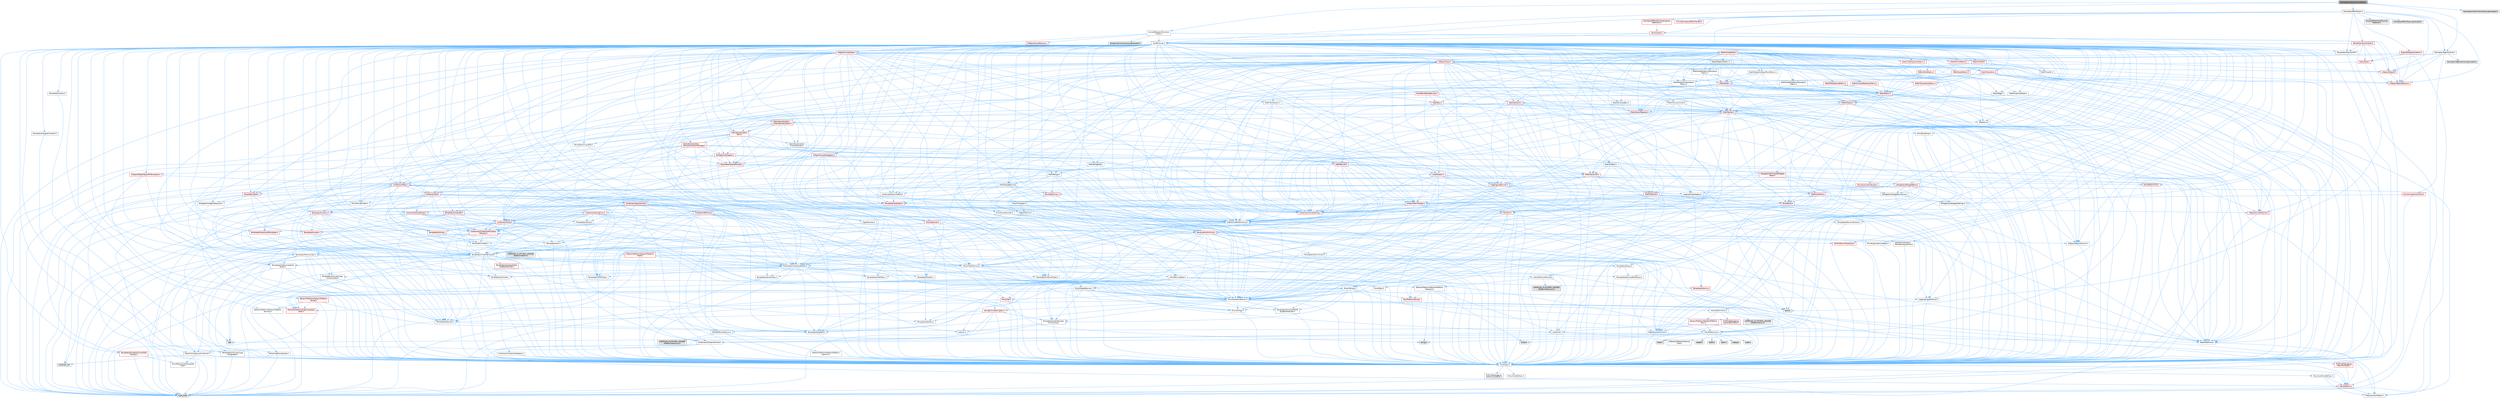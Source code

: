 digraph "GameplayCueFunctionLibrary.h"
{
 // INTERACTIVE_SVG=YES
 // LATEX_PDF_SIZE
  bgcolor="transparent";
  edge [fontname=Helvetica,fontsize=10,labelfontname=Helvetica,labelfontsize=10];
  node [fontname=Helvetica,fontsize=10,shape=box,height=0.2,width=0.4];
  Node1 [id="Node000001",label="GameplayCueFunctionLibrary.h",height=0.2,width=0.4,color="gray40", fillcolor="grey60", style="filled", fontcolor="black",tooltip=" "];
  Node1 -> Node2 [id="edge1_Node000001_Node000002",color="steelblue1",style="solid",tooltip=" "];
  Node2 [id="Node000002",label="CoreMinimal.h",height=0.2,width=0.4,color="grey40", fillcolor="white", style="filled",URL="$d7/d67/CoreMinimal_8h.html",tooltip=" "];
  Node2 -> Node3 [id="edge2_Node000002_Node000003",color="steelblue1",style="solid",tooltip=" "];
  Node3 [id="Node000003",label="CoreTypes.h",height=0.2,width=0.4,color="grey40", fillcolor="white", style="filled",URL="$dc/dec/CoreTypes_8h.html",tooltip=" "];
  Node3 -> Node4 [id="edge3_Node000003_Node000004",color="steelblue1",style="solid",tooltip=" "];
  Node4 [id="Node000004",label="HAL/Platform.h",height=0.2,width=0.4,color="red", fillcolor="#FFF0F0", style="filled",URL="$d9/dd0/Platform_8h.html",tooltip=" "];
  Node4 -> Node7 [id="edge4_Node000004_Node000007",color="steelblue1",style="solid",tooltip=" "];
  Node7 [id="Node000007",label="type_traits",height=0.2,width=0.4,color="grey60", fillcolor="#E0E0E0", style="filled",tooltip=" "];
  Node4 -> Node8 [id="edge5_Node000004_Node000008",color="steelblue1",style="solid",tooltip=" "];
  Node8 [id="Node000008",label="PreprocessorHelpers.h",height=0.2,width=0.4,color="grey40", fillcolor="white", style="filled",URL="$db/ddb/PreprocessorHelpers_8h.html",tooltip=" "];
  Node3 -> Node14 [id="edge6_Node000003_Node000014",color="steelblue1",style="solid",tooltip=" "];
  Node14 [id="Node000014",label="ProfilingDebugging\l/UMemoryDefines.h",height=0.2,width=0.4,color="grey40", fillcolor="white", style="filled",URL="$d2/da2/UMemoryDefines_8h.html",tooltip=" "];
  Node3 -> Node15 [id="edge7_Node000003_Node000015",color="steelblue1",style="solid",tooltip=" "];
  Node15 [id="Node000015",label="Misc/CoreMiscDefines.h",height=0.2,width=0.4,color="grey40", fillcolor="white", style="filled",URL="$da/d38/CoreMiscDefines_8h.html",tooltip=" "];
  Node15 -> Node4 [id="edge8_Node000015_Node000004",color="steelblue1",style="solid",tooltip=" "];
  Node15 -> Node8 [id="edge9_Node000015_Node000008",color="steelblue1",style="solid",tooltip=" "];
  Node3 -> Node16 [id="edge10_Node000003_Node000016",color="steelblue1",style="solid",tooltip=" "];
  Node16 [id="Node000016",label="Misc/CoreDefines.h",height=0.2,width=0.4,color="grey40", fillcolor="white", style="filled",URL="$d3/dd2/CoreDefines_8h.html",tooltip=" "];
  Node2 -> Node17 [id="edge11_Node000002_Node000017",color="steelblue1",style="solid",tooltip=" "];
  Node17 [id="Node000017",label="CoreFwd.h",height=0.2,width=0.4,color="grey40", fillcolor="white", style="filled",URL="$d1/d1e/CoreFwd_8h.html",tooltip=" "];
  Node17 -> Node3 [id="edge12_Node000017_Node000003",color="steelblue1",style="solid",tooltip=" "];
  Node17 -> Node18 [id="edge13_Node000017_Node000018",color="steelblue1",style="solid",tooltip=" "];
  Node18 [id="Node000018",label="Containers/ContainersFwd.h",height=0.2,width=0.4,color="grey40", fillcolor="white", style="filled",URL="$d4/d0a/ContainersFwd_8h.html",tooltip=" "];
  Node18 -> Node4 [id="edge14_Node000018_Node000004",color="steelblue1",style="solid",tooltip=" "];
  Node18 -> Node3 [id="edge15_Node000018_Node000003",color="steelblue1",style="solid",tooltip=" "];
  Node18 -> Node19 [id="edge16_Node000018_Node000019",color="steelblue1",style="solid",tooltip=" "];
  Node19 [id="Node000019",label="Traits/IsContiguousContainer.h",height=0.2,width=0.4,color="grey40", fillcolor="white", style="filled",URL="$d5/d3c/IsContiguousContainer_8h.html",tooltip=" "];
  Node19 -> Node3 [id="edge17_Node000019_Node000003",color="steelblue1",style="solid",tooltip=" "];
  Node19 -> Node20 [id="edge18_Node000019_Node000020",color="steelblue1",style="solid",tooltip=" "];
  Node20 [id="Node000020",label="Misc/StaticAssertComplete\lType.h",height=0.2,width=0.4,color="grey40", fillcolor="white", style="filled",URL="$d5/d4e/StaticAssertCompleteType_8h.html",tooltip=" "];
  Node19 -> Node21 [id="edge19_Node000019_Node000021",color="steelblue1",style="solid",tooltip=" "];
  Node21 [id="Node000021",label="initializer_list",height=0.2,width=0.4,color="grey60", fillcolor="#E0E0E0", style="filled",tooltip=" "];
  Node17 -> Node22 [id="edge20_Node000017_Node000022",color="steelblue1",style="solid",tooltip=" "];
  Node22 [id="Node000022",label="Math/MathFwd.h",height=0.2,width=0.4,color="grey40", fillcolor="white", style="filled",URL="$d2/d10/MathFwd_8h.html",tooltip=" "];
  Node22 -> Node4 [id="edge21_Node000022_Node000004",color="steelblue1",style="solid",tooltip=" "];
  Node17 -> Node23 [id="edge22_Node000017_Node000023",color="steelblue1",style="solid",tooltip=" "];
  Node23 [id="Node000023",label="UObject/UObjectHierarchy\lFwd.h",height=0.2,width=0.4,color="grey40", fillcolor="white", style="filled",URL="$d3/d13/UObjectHierarchyFwd_8h.html",tooltip=" "];
  Node2 -> Node23 [id="edge23_Node000002_Node000023",color="steelblue1",style="solid",tooltip=" "];
  Node2 -> Node18 [id="edge24_Node000002_Node000018",color="steelblue1",style="solid",tooltip=" "];
  Node2 -> Node24 [id="edge25_Node000002_Node000024",color="steelblue1",style="solid",tooltip=" "];
  Node24 [id="Node000024",label="Misc/VarArgs.h",height=0.2,width=0.4,color="grey40", fillcolor="white", style="filled",URL="$d5/d6f/VarArgs_8h.html",tooltip=" "];
  Node24 -> Node3 [id="edge26_Node000024_Node000003",color="steelblue1",style="solid",tooltip=" "];
  Node2 -> Node25 [id="edge27_Node000002_Node000025",color="steelblue1",style="solid",tooltip=" "];
  Node25 [id="Node000025",label="Logging/LogVerbosity.h",height=0.2,width=0.4,color="grey40", fillcolor="white", style="filled",URL="$d2/d8f/LogVerbosity_8h.html",tooltip=" "];
  Node25 -> Node3 [id="edge28_Node000025_Node000003",color="steelblue1",style="solid",tooltip=" "];
  Node2 -> Node26 [id="edge29_Node000002_Node000026",color="steelblue1",style="solid",tooltip=" "];
  Node26 [id="Node000026",label="Misc/OutputDevice.h",height=0.2,width=0.4,color="grey40", fillcolor="white", style="filled",URL="$d7/d32/OutputDevice_8h.html",tooltip=" "];
  Node26 -> Node17 [id="edge30_Node000026_Node000017",color="steelblue1",style="solid",tooltip=" "];
  Node26 -> Node3 [id="edge31_Node000026_Node000003",color="steelblue1",style="solid",tooltip=" "];
  Node26 -> Node25 [id="edge32_Node000026_Node000025",color="steelblue1",style="solid",tooltip=" "];
  Node26 -> Node24 [id="edge33_Node000026_Node000024",color="steelblue1",style="solid",tooltip=" "];
  Node26 -> Node27 [id="edge34_Node000026_Node000027",color="steelblue1",style="solid",tooltip=" "];
  Node27 [id="Node000027",label="Templates/IsArrayOrRefOf\lTypeByPredicate.h",height=0.2,width=0.4,color="grey40", fillcolor="white", style="filled",URL="$d6/da1/IsArrayOrRefOfTypeByPredicate_8h.html",tooltip=" "];
  Node27 -> Node3 [id="edge35_Node000027_Node000003",color="steelblue1",style="solid",tooltip=" "];
  Node26 -> Node28 [id="edge36_Node000026_Node000028",color="steelblue1",style="solid",tooltip=" "];
  Node28 [id="Node000028",label="Templates/IsValidVariadic\lFunctionArg.h",height=0.2,width=0.4,color="grey40", fillcolor="white", style="filled",URL="$d0/dc8/IsValidVariadicFunctionArg_8h.html",tooltip=" "];
  Node28 -> Node3 [id="edge37_Node000028_Node000003",color="steelblue1",style="solid",tooltip=" "];
  Node28 -> Node29 [id="edge38_Node000028_Node000029",color="steelblue1",style="solid",tooltip=" "];
  Node29 [id="Node000029",label="IsEnum.h",height=0.2,width=0.4,color="grey40", fillcolor="white", style="filled",URL="$d4/de5/IsEnum_8h.html",tooltip=" "];
  Node28 -> Node7 [id="edge39_Node000028_Node000007",color="steelblue1",style="solid",tooltip=" "];
  Node26 -> Node30 [id="edge40_Node000026_Node000030",color="steelblue1",style="solid",tooltip=" "];
  Node30 [id="Node000030",label="Traits/IsCharEncodingCompatible\lWith.h",height=0.2,width=0.4,color="red", fillcolor="#FFF0F0", style="filled",URL="$df/dd1/IsCharEncodingCompatibleWith_8h.html",tooltip=" "];
  Node30 -> Node7 [id="edge41_Node000030_Node000007",color="steelblue1",style="solid",tooltip=" "];
  Node2 -> Node32 [id="edge42_Node000002_Node000032",color="steelblue1",style="solid",tooltip=" "];
  Node32 [id="Node000032",label="HAL/PlatformCrt.h",height=0.2,width=0.4,color="grey40", fillcolor="white", style="filled",URL="$d8/d75/PlatformCrt_8h.html",tooltip=" "];
  Node32 -> Node33 [id="edge43_Node000032_Node000033",color="steelblue1",style="solid",tooltip=" "];
  Node33 [id="Node000033",label="new",height=0.2,width=0.4,color="grey60", fillcolor="#E0E0E0", style="filled",tooltip=" "];
  Node32 -> Node34 [id="edge44_Node000032_Node000034",color="steelblue1",style="solid",tooltip=" "];
  Node34 [id="Node000034",label="wchar.h",height=0.2,width=0.4,color="grey60", fillcolor="#E0E0E0", style="filled",tooltip=" "];
  Node32 -> Node35 [id="edge45_Node000032_Node000035",color="steelblue1",style="solid",tooltip=" "];
  Node35 [id="Node000035",label="stddef.h",height=0.2,width=0.4,color="grey60", fillcolor="#E0E0E0", style="filled",tooltip=" "];
  Node32 -> Node36 [id="edge46_Node000032_Node000036",color="steelblue1",style="solid",tooltip=" "];
  Node36 [id="Node000036",label="stdlib.h",height=0.2,width=0.4,color="grey60", fillcolor="#E0E0E0", style="filled",tooltip=" "];
  Node32 -> Node37 [id="edge47_Node000032_Node000037",color="steelblue1",style="solid",tooltip=" "];
  Node37 [id="Node000037",label="stdio.h",height=0.2,width=0.4,color="grey60", fillcolor="#E0E0E0", style="filled",tooltip=" "];
  Node32 -> Node38 [id="edge48_Node000032_Node000038",color="steelblue1",style="solid",tooltip=" "];
  Node38 [id="Node000038",label="stdarg.h",height=0.2,width=0.4,color="grey60", fillcolor="#E0E0E0", style="filled",tooltip=" "];
  Node32 -> Node39 [id="edge49_Node000032_Node000039",color="steelblue1",style="solid",tooltip=" "];
  Node39 [id="Node000039",label="math.h",height=0.2,width=0.4,color="grey60", fillcolor="#E0E0E0", style="filled",tooltip=" "];
  Node32 -> Node40 [id="edge50_Node000032_Node000040",color="steelblue1",style="solid",tooltip=" "];
  Node40 [id="Node000040",label="float.h",height=0.2,width=0.4,color="grey60", fillcolor="#E0E0E0", style="filled",tooltip=" "];
  Node32 -> Node41 [id="edge51_Node000032_Node000041",color="steelblue1",style="solid",tooltip=" "];
  Node41 [id="Node000041",label="string.h",height=0.2,width=0.4,color="grey60", fillcolor="#E0E0E0", style="filled",tooltip=" "];
  Node2 -> Node42 [id="edge52_Node000002_Node000042",color="steelblue1",style="solid",tooltip=" "];
  Node42 [id="Node000042",label="HAL/PlatformMisc.h",height=0.2,width=0.4,color="grey40", fillcolor="white", style="filled",URL="$d0/df5/PlatformMisc_8h.html",tooltip=" "];
  Node42 -> Node3 [id="edge53_Node000042_Node000003",color="steelblue1",style="solid",tooltip=" "];
  Node42 -> Node43 [id="edge54_Node000042_Node000043",color="steelblue1",style="solid",tooltip=" "];
  Node43 [id="Node000043",label="GenericPlatform/GenericPlatform\lMisc.h",height=0.2,width=0.4,color="red", fillcolor="#FFF0F0", style="filled",URL="$db/d9a/GenericPlatformMisc_8h.html",tooltip=" "];
  Node43 -> Node17 [id="edge55_Node000043_Node000017",color="steelblue1",style="solid",tooltip=" "];
  Node43 -> Node3 [id="edge56_Node000043_Node000003",color="steelblue1",style="solid",tooltip=" "];
  Node43 -> Node32 [id="edge57_Node000043_Node000032",color="steelblue1",style="solid",tooltip=" "];
  Node43 -> Node47 [id="edge58_Node000043_Node000047",color="steelblue1",style="solid",tooltip=" "];
  Node47 [id="Node000047",label="Math/NumericLimits.h",height=0.2,width=0.4,color="grey40", fillcolor="white", style="filled",URL="$df/d1b/NumericLimits_8h.html",tooltip=" "];
  Node47 -> Node3 [id="edge59_Node000047_Node000003",color="steelblue1",style="solid",tooltip=" "];
  Node42 -> Node52 [id="edge60_Node000042_Node000052",color="steelblue1",style="solid",tooltip=" "];
  Node52 [id="Node000052",label="COMPILED_PLATFORM_HEADER\l(PlatformMisc.h)",height=0.2,width=0.4,color="grey60", fillcolor="#E0E0E0", style="filled",tooltip=" "];
  Node42 -> Node53 [id="edge61_Node000042_Node000053",color="steelblue1",style="solid",tooltip=" "];
  Node53 [id="Node000053",label="ProfilingDebugging\l/CpuProfilerTrace.h",height=0.2,width=0.4,color="red", fillcolor="#FFF0F0", style="filled",URL="$da/dcb/CpuProfilerTrace_8h.html",tooltip=" "];
  Node53 -> Node3 [id="edge62_Node000053_Node000003",color="steelblue1",style="solid",tooltip=" "];
  Node53 -> Node18 [id="edge63_Node000053_Node000018",color="steelblue1",style="solid",tooltip=" "];
  Node53 -> Node54 [id="edge64_Node000053_Node000054",color="steelblue1",style="solid",tooltip=" "];
  Node54 [id="Node000054",label="HAL/PlatformAtomics.h",height=0.2,width=0.4,color="grey40", fillcolor="white", style="filled",URL="$d3/d36/PlatformAtomics_8h.html",tooltip=" "];
  Node54 -> Node3 [id="edge65_Node000054_Node000003",color="steelblue1",style="solid",tooltip=" "];
  Node54 -> Node55 [id="edge66_Node000054_Node000055",color="steelblue1",style="solid",tooltip=" "];
  Node55 [id="Node000055",label="GenericPlatform/GenericPlatform\lAtomics.h",height=0.2,width=0.4,color="grey40", fillcolor="white", style="filled",URL="$da/d72/GenericPlatformAtomics_8h.html",tooltip=" "];
  Node55 -> Node3 [id="edge67_Node000055_Node000003",color="steelblue1",style="solid",tooltip=" "];
  Node54 -> Node56 [id="edge68_Node000054_Node000056",color="steelblue1",style="solid",tooltip=" "];
  Node56 [id="Node000056",label="COMPILED_PLATFORM_HEADER\l(PlatformAtomics.h)",height=0.2,width=0.4,color="grey60", fillcolor="#E0E0E0", style="filled",tooltip=" "];
  Node53 -> Node8 [id="edge69_Node000053_Node000008",color="steelblue1",style="solid",tooltip=" "];
  Node2 -> Node61 [id="edge70_Node000002_Node000061",color="steelblue1",style="solid",tooltip=" "];
  Node61 [id="Node000061",label="Misc/AssertionMacros.h",height=0.2,width=0.4,color="grey40", fillcolor="white", style="filled",URL="$d0/dfa/AssertionMacros_8h.html",tooltip=" "];
  Node61 -> Node3 [id="edge71_Node000061_Node000003",color="steelblue1",style="solid",tooltip=" "];
  Node61 -> Node4 [id="edge72_Node000061_Node000004",color="steelblue1",style="solid",tooltip=" "];
  Node61 -> Node42 [id="edge73_Node000061_Node000042",color="steelblue1",style="solid",tooltip=" "];
  Node61 -> Node8 [id="edge74_Node000061_Node000008",color="steelblue1",style="solid",tooltip=" "];
  Node61 -> Node62 [id="edge75_Node000061_Node000062",color="steelblue1",style="solid",tooltip=" "];
  Node62 [id="Node000062",label="Templates/EnableIf.h",height=0.2,width=0.4,color="grey40", fillcolor="white", style="filled",URL="$d7/d60/EnableIf_8h.html",tooltip=" "];
  Node62 -> Node3 [id="edge76_Node000062_Node000003",color="steelblue1",style="solid",tooltip=" "];
  Node61 -> Node27 [id="edge77_Node000061_Node000027",color="steelblue1",style="solid",tooltip=" "];
  Node61 -> Node28 [id="edge78_Node000061_Node000028",color="steelblue1",style="solid",tooltip=" "];
  Node61 -> Node30 [id="edge79_Node000061_Node000030",color="steelblue1",style="solid",tooltip=" "];
  Node61 -> Node24 [id="edge80_Node000061_Node000024",color="steelblue1",style="solid",tooltip=" "];
  Node61 -> Node63 [id="edge81_Node000061_Node000063",color="steelblue1",style="solid",tooltip=" "];
  Node63 [id="Node000063",label="String/FormatStringSan.h",height=0.2,width=0.4,color="red", fillcolor="#FFF0F0", style="filled",URL="$d3/d8b/FormatStringSan_8h.html",tooltip=" "];
  Node63 -> Node7 [id="edge82_Node000063_Node000007",color="steelblue1",style="solid",tooltip=" "];
  Node63 -> Node3 [id="edge83_Node000063_Node000003",color="steelblue1",style="solid",tooltip=" "];
  Node63 -> Node64 [id="edge84_Node000063_Node000064",color="steelblue1",style="solid",tooltip=" "];
  Node64 [id="Node000064",label="Templates/Requires.h",height=0.2,width=0.4,color="grey40", fillcolor="white", style="filled",URL="$dc/d96/Requires_8h.html",tooltip=" "];
  Node64 -> Node62 [id="edge85_Node000064_Node000062",color="steelblue1",style="solid",tooltip=" "];
  Node64 -> Node7 [id="edge86_Node000064_Node000007",color="steelblue1",style="solid",tooltip=" "];
  Node63 -> Node65 [id="edge87_Node000063_Node000065",color="steelblue1",style="solid",tooltip=" "];
  Node65 [id="Node000065",label="Templates/Identity.h",height=0.2,width=0.4,color="grey40", fillcolor="white", style="filled",URL="$d0/dd5/Identity_8h.html",tooltip=" "];
  Node63 -> Node28 [id="edge88_Node000063_Node000028",color="steelblue1",style="solid",tooltip=" "];
  Node63 -> Node18 [id="edge89_Node000063_Node000018",color="steelblue1",style="solid",tooltip=" "];
  Node61 -> Node69 [id="edge90_Node000061_Node000069",color="steelblue1",style="solid",tooltip=" "];
  Node69 [id="Node000069",label="atomic",height=0.2,width=0.4,color="grey60", fillcolor="#E0E0E0", style="filled",tooltip=" "];
  Node2 -> Node70 [id="edge91_Node000002_Node000070",color="steelblue1",style="solid",tooltip=" "];
  Node70 [id="Node000070",label="Templates/IsPointer.h",height=0.2,width=0.4,color="grey40", fillcolor="white", style="filled",URL="$d7/d05/IsPointer_8h.html",tooltip=" "];
  Node70 -> Node3 [id="edge92_Node000070_Node000003",color="steelblue1",style="solid",tooltip=" "];
  Node2 -> Node71 [id="edge93_Node000002_Node000071",color="steelblue1",style="solid",tooltip=" "];
  Node71 [id="Node000071",label="HAL/PlatformMemory.h",height=0.2,width=0.4,color="grey40", fillcolor="white", style="filled",URL="$de/d68/PlatformMemory_8h.html",tooltip=" "];
  Node71 -> Node3 [id="edge94_Node000071_Node000003",color="steelblue1",style="solid",tooltip=" "];
  Node71 -> Node72 [id="edge95_Node000071_Node000072",color="steelblue1",style="solid",tooltip=" "];
  Node72 [id="Node000072",label="GenericPlatform/GenericPlatform\lMemory.h",height=0.2,width=0.4,color="grey40", fillcolor="white", style="filled",URL="$dd/d22/GenericPlatformMemory_8h.html",tooltip=" "];
  Node72 -> Node17 [id="edge96_Node000072_Node000017",color="steelblue1",style="solid",tooltip=" "];
  Node72 -> Node3 [id="edge97_Node000072_Node000003",color="steelblue1",style="solid",tooltip=" "];
  Node72 -> Node73 [id="edge98_Node000072_Node000073",color="steelblue1",style="solid",tooltip=" "];
  Node73 [id="Node000073",label="HAL/PlatformString.h",height=0.2,width=0.4,color="red", fillcolor="#FFF0F0", style="filled",URL="$db/db5/PlatformString_8h.html",tooltip=" "];
  Node73 -> Node3 [id="edge99_Node000073_Node000003",color="steelblue1",style="solid",tooltip=" "];
  Node72 -> Node41 [id="edge100_Node000072_Node000041",color="steelblue1",style="solid",tooltip=" "];
  Node72 -> Node34 [id="edge101_Node000072_Node000034",color="steelblue1",style="solid",tooltip=" "];
  Node71 -> Node75 [id="edge102_Node000071_Node000075",color="steelblue1",style="solid",tooltip=" "];
  Node75 [id="Node000075",label="COMPILED_PLATFORM_HEADER\l(PlatformMemory.h)",height=0.2,width=0.4,color="grey60", fillcolor="#E0E0E0", style="filled",tooltip=" "];
  Node2 -> Node54 [id="edge103_Node000002_Node000054",color="steelblue1",style="solid",tooltip=" "];
  Node2 -> Node76 [id="edge104_Node000002_Node000076",color="steelblue1",style="solid",tooltip=" "];
  Node76 [id="Node000076",label="Misc/Exec.h",height=0.2,width=0.4,color="grey40", fillcolor="white", style="filled",URL="$de/ddb/Exec_8h.html",tooltip=" "];
  Node76 -> Node3 [id="edge105_Node000076_Node000003",color="steelblue1",style="solid",tooltip=" "];
  Node76 -> Node61 [id="edge106_Node000076_Node000061",color="steelblue1",style="solid",tooltip=" "];
  Node2 -> Node77 [id="edge107_Node000002_Node000077",color="steelblue1",style="solid",tooltip=" "];
  Node77 [id="Node000077",label="HAL/MemoryBase.h",height=0.2,width=0.4,color="grey40", fillcolor="white", style="filled",URL="$d6/d9f/MemoryBase_8h.html",tooltip=" "];
  Node77 -> Node3 [id="edge108_Node000077_Node000003",color="steelblue1",style="solid",tooltip=" "];
  Node77 -> Node54 [id="edge109_Node000077_Node000054",color="steelblue1",style="solid",tooltip=" "];
  Node77 -> Node32 [id="edge110_Node000077_Node000032",color="steelblue1",style="solid",tooltip=" "];
  Node77 -> Node76 [id="edge111_Node000077_Node000076",color="steelblue1",style="solid",tooltip=" "];
  Node77 -> Node26 [id="edge112_Node000077_Node000026",color="steelblue1",style="solid",tooltip=" "];
  Node77 -> Node78 [id="edge113_Node000077_Node000078",color="steelblue1",style="solid",tooltip=" "];
  Node78 [id="Node000078",label="Templates/Atomic.h",height=0.2,width=0.4,color="red", fillcolor="#FFF0F0", style="filled",URL="$d3/d91/Atomic_8h.html",tooltip=" "];
  Node78 -> Node69 [id="edge114_Node000078_Node000069",color="steelblue1",style="solid",tooltip=" "];
  Node2 -> Node87 [id="edge115_Node000002_Node000087",color="steelblue1",style="solid",tooltip=" "];
  Node87 [id="Node000087",label="HAL/UnrealMemory.h",height=0.2,width=0.4,color="grey40", fillcolor="white", style="filled",URL="$d9/d96/UnrealMemory_8h.html",tooltip=" "];
  Node87 -> Node3 [id="edge116_Node000087_Node000003",color="steelblue1",style="solid",tooltip=" "];
  Node87 -> Node72 [id="edge117_Node000087_Node000072",color="steelblue1",style="solid",tooltip=" "];
  Node87 -> Node77 [id="edge118_Node000087_Node000077",color="steelblue1",style="solid",tooltip=" "];
  Node87 -> Node71 [id="edge119_Node000087_Node000071",color="steelblue1",style="solid",tooltip=" "];
  Node87 -> Node88 [id="edge120_Node000087_Node000088",color="steelblue1",style="solid",tooltip=" "];
  Node88 [id="Node000088",label="ProfilingDebugging\l/MemoryTrace.h",height=0.2,width=0.4,color="red", fillcolor="#FFF0F0", style="filled",URL="$da/dd7/MemoryTrace_8h.html",tooltip=" "];
  Node88 -> Node4 [id="edge121_Node000088_Node000004",color="steelblue1",style="solid",tooltip=" "];
  Node87 -> Node70 [id="edge122_Node000087_Node000070",color="steelblue1",style="solid",tooltip=" "];
  Node2 -> Node89 [id="edge123_Node000002_Node000089",color="steelblue1",style="solid",tooltip=" "];
  Node89 [id="Node000089",label="Templates/IsArithmetic.h",height=0.2,width=0.4,color="grey40", fillcolor="white", style="filled",URL="$d2/d5d/IsArithmetic_8h.html",tooltip=" "];
  Node89 -> Node3 [id="edge124_Node000089_Node000003",color="steelblue1",style="solid",tooltip=" "];
  Node2 -> Node83 [id="edge125_Node000002_Node000083",color="steelblue1",style="solid",tooltip=" "];
  Node83 [id="Node000083",label="Templates/AndOrNot.h",height=0.2,width=0.4,color="grey40", fillcolor="white", style="filled",URL="$db/d0a/AndOrNot_8h.html",tooltip=" "];
  Node83 -> Node3 [id="edge126_Node000083_Node000003",color="steelblue1",style="solid",tooltip=" "];
  Node2 -> Node90 [id="edge127_Node000002_Node000090",color="steelblue1",style="solid",tooltip=" "];
  Node90 [id="Node000090",label="Templates/IsPODType.h",height=0.2,width=0.4,color="grey40", fillcolor="white", style="filled",URL="$d7/db1/IsPODType_8h.html",tooltip=" "];
  Node90 -> Node3 [id="edge128_Node000090_Node000003",color="steelblue1",style="solid",tooltip=" "];
  Node2 -> Node91 [id="edge129_Node000002_Node000091",color="steelblue1",style="solid",tooltip=" "];
  Node91 [id="Node000091",label="Templates/IsUECoreType.h",height=0.2,width=0.4,color="grey40", fillcolor="white", style="filled",URL="$d1/db8/IsUECoreType_8h.html",tooltip=" "];
  Node91 -> Node3 [id="edge130_Node000091_Node000003",color="steelblue1",style="solid",tooltip=" "];
  Node91 -> Node7 [id="edge131_Node000091_Node000007",color="steelblue1",style="solid",tooltip=" "];
  Node2 -> Node84 [id="edge132_Node000002_Node000084",color="steelblue1",style="solid",tooltip=" "];
  Node84 [id="Node000084",label="Templates/IsTriviallyCopy\lConstructible.h",height=0.2,width=0.4,color="grey40", fillcolor="white", style="filled",URL="$d3/d78/IsTriviallyCopyConstructible_8h.html",tooltip=" "];
  Node84 -> Node3 [id="edge133_Node000084_Node000003",color="steelblue1",style="solid",tooltip=" "];
  Node84 -> Node7 [id="edge134_Node000084_Node000007",color="steelblue1",style="solid",tooltip=" "];
  Node2 -> Node92 [id="edge135_Node000002_Node000092",color="steelblue1",style="solid",tooltip=" "];
  Node92 [id="Node000092",label="Templates/UnrealTypeTraits.h",height=0.2,width=0.4,color="grey40", fillcolor="white", style="filled",URL="$d2/d2d/UnrealTypeTraits_8h.html",tooltip=" "];
  Node92 -> Node3 [id="edge136_Node000092_Node000003",color="steelblue1",style="solid",tooltip=" "];
  Node92 -> Node70 [id="edge137_Node000092_Node000070",color="steelblue1",style="solid",tooltip=" "];
  Node92 -> Node61 [id="edge138_Node000092_Node000061",color="steelblue1",style="solid",tooltip=" "];
  Node92 -> Node83 [id="edge139_Node000092_Node000083",color="steelblue1",style="solid",tooltip=" "];
  Node92 -> Node62 [id="edge140_Node000092_Node000062",color="steelblue1",style="solid",tooltip=" "];
  Node92 -> Node89 [id="edge141_Node000092_Node000089",color="steelblue1",style="solid",tooltip=" "];
  Node92 -> Node29 [id="edge142_Node000092_Node000029",color="steelblue1",style="solid",tooltip=" "];
  Node92 -> Node93 [id="edge143_Node000092_Node000093",color="steelblue1",style="solid",tooltip=" "];
  Node93 [id="Node000093",label="Templates/Models.h",height=0.2,width=0.4,color="grey40", fillcolor="white", style="filled",URL="$d3/d0c/Models_8h.html",tooltip=" "];
  Node93 -> Node65 [id="edge144_Node000093_Node000065",color="steelblue1",style="solid",tooltip=" "];
  Node92 -> Node90 [id="edge145_Node000092_Node000090",color="steelblue1",style="solid",tooltip=" "];
  Node92 -> Node91 [id="edge146_Node000092_Node000091",color="steelblue1",style="solid",tooltip=" "];
  Node92 -> Node84 [id="edge147_Node000092_Node000084",color="steelblue1",style="solid",tooltip=" "];
  Node2 -> Node62 [id="edge148_Node000002_Node000062",color="steelblue1",style="solid",tooltip=" "];
  Node2 -> Node94 [id="edge149_Node000002_Node000094",color="steelblue1",style="solid",tooltip=" "];
  Node94 [id="Node000094",label="Templates/RemoveReference.h",height=0.2,width=0.4,color="grey40", fillcolor="white", style="filled",URL="$da/dbe/RemoveReference_8h.html",tooltip=" "];
  Node94 -> Node3 [id="edge150_Node000094_Node000003",color="steelblue1",style="solid",tooltip=" "];
  Node2 -> Node95 [id="edge151_Node000002_Node000095",color="steelblue1",style="solid",tooltip=" "];
  Node95 [id="Node000095",label="Templates/IntegralConstant.h",height=0.2,width=0.4,color="grey40", fillcolor="white", style="filled",URL="$db/d1b/IntegralConstant_8h.html",tooltip=" "];
  Node95 -> Node3 [id="edge152_Node000095_Node000003",color="steelblue1",style="solid",tooltip=" "];
  Node2 -> Node96 [id="edge153_Node000002_Node000096",color="steelblue1",style="solid",tooltip=" "];
  Node96 [id="Node000096",label="Templates/IsClass.h",height=0.2,width=0.4,color="grey40", fillcolor="white", style="filled",URL="$db/dcb/IsClass_8h.html",tooltip=" "];
  Node96 -> Node3 [id="edge154_Node000096_Node000003",color="steelblue1",style="solid",tooltip=" "];
  Node2 -> Node97 [id="edge155_Node000002_Node000097",color="steelblue1",style="solid",tooltip=" "];
  Node97 [id="Node000097",label="Templates/TypeCompatible\lBytes.h",height=0.2,width=0.4,color="grey40", fillcolor="white", style="filled",URL="$df/d0a/TypeCompatibleBytes_8h.html",tooltip=" "];
  Node97 -> Node3 [id="edge156_Node000097_Node000003",color="steelblue1",style="solid",tooltip=" "];
  Node97 -> Node41 [id="edge157_Node000097_Node000041",color="steelblue1",style="solid",tooltip=" "];
  Node97 -> Node33 [id="edge158_Node000097_Node000033",color="steelblue1",style="solid",tooltip=" "];
  Node97 -> Node7 [id="edge159_Node000097_Node000007",color="steelblue1",style="solid",tooltip=" "];
  Node2 -> Node19 [id="edge160_Node000002_Node000019",color="steelblue1",style="solid",tooltip=" "];
  Node2 -> Node98 [id="edge161_Node000002_Node000098",color="steelblue1",style="solid",tooltip=" "];
  Node98 [id="Node000098",label="Templates/UnrealTemplate.h",height=0.2,width=0.4,color="grey40", fillcolor="white", style="filled",URL="$d4/d24/UnrealTemplate_8h.html",tooltip=" "];
  Node98 -> Node3 [id="edge162_Node000098_Node000003",color="steelblue1",style="solid",tooltip=" "];
  Node98 -> Node70 [id="edge163_Node000098_Node000070",color="steelblue1",style="solid",tooltip=" "];
  Node98 -> Node87 [id="edge164_Node000098_Node000087",color="steelblue1",style="solid",tooltip=" "];
  Node98 -> Node99 [id="edge165_Node000098_Node000099",color="steelblue1",style="solid",tooltip=" "];
  Node99 [id="Node000099",label="Templates/CopyQualifiers\lAndRefsFromTo.h",height=0.2,width=0.4,color="red", fillcolor="#FFF0F0", style="filled",URL="$d3/db3/CopyQualifiersAndRefsFromTo_8h.html",tooltip=" "];
  Node98 -> Node92 [id="edge166_Node000098_Node000092",color="steelblue1",style="solid",tooltip=" "];
  Node98 -> Node94 [id="edge167_Node000098_Node000094",color="steelblue1",style="solid",tooltip=" "];
  Node98 -> Node64 [id="edge168_Node000098_Node000064",color="steelblue1",style="solid",tooltip=" "];
  Node98 -> Node97 [id="edge169_Node000098_Node000097",color="steelblue1",style="solid",tooltip=" "];
  Node98 -> Node65 [id="edge170_Node000098_Node000065",color="steelblue1",style="solid",tooltip=" "];
  Node98 -> Node19 [id="edge171_Node000098_Node000019",color="steelblue1",style="solid",tooltip=" "];
  Node98 -> Node101 [id="edge172_Node000098_Node000101",color="steelblue1",style="solid",tooltip=" "];
  Node101 [id="Node000101",label="Traits/UseBitwiseSwap.h",height=0.2,width=0.4,color="grey40", fillcolor="white", style="filled",URL="$db/df3/UseBitwiseSwap_8h.html",tooltip=" "];
  Node101 -> Node3 [id="edge173_Node000101_Node000003",color="steelblue1",style="solid",tooltip=" "];
  Node101 -> Node7 [id="edge174_Node000101_Node000007",color="steelblue1",style="solid",tooltip=" "];
  Node98 -> Node7 [id="edge175_Node000098_Node000007",color="steelblue1",style="solid",tooltip=" "];
  Node2 -> Node47 [id="edge176_Node000002_Node000047",color="steelblue1",style="solid",tooltip=" "];
  Node2 -> Node102 [id="edge177_Node000002_Node000102",color="steelblue1",style="solid",tooltip=" "];
  Node102 [id="Node000102",label="HAL/PlatformMath.h",height=0.2,width=0.4,color="grey40", fillcolor="white", style="filled",URL="$dc/d53/PlatformMath_8h.html",tooltip=" "];
  Node102 -> Node3 [id="edge178_Node000102_Node000003",color="steelblue1",style="solid",tooltip=" "];
  Node102 -> Node103 [id="edge179_Node000102_Node000103",color="steelblue1",style="solid",tooltip=" "];
  Node103 [id="Node000103",label="GenericPlatform/GenericPlatform\lMath.h",height=0.2,width=0.4,color="red", fillcolor="#FFF0F0", style="filled",URL="$d5/d79/GenericPlatformMath_8h.html",tooltip=" "];
  Node103 -> Node3 [id="edge180_Node000103_Node000003",color="steelblue1",style="solid",tooltip=" "];
  Node103 -> Node18 [id="edge181_Node000103_Node000018",color="steelblue1",style="solid",tooltip=" "];
  Node103 -> Node32 [id="edge182_Node000103_Node000032",color="steelblue1",style="solid",tooltip=" "];
  Node103 -> Node83 [id="edge183_Node000103_Node000083",color="steelblue1",style="solid",tooltip=" "];
  Node103 -> Node104 [id="edge184_Node000103_Node000104",color="steelblue1",style="solid",tooltip=" "];
  Node104 [id="Node000104",label="Templates/Decay.h",height=0.2,width=0.4,color="grey40", fillcolor="white", style="filled",URL="$dd/d0f/Decay_8h.html",tooltip=" "];
  Node104 -> Node3 [id="edge185_Node000104_Node000003",color="steelblue1",style="solid",tooltip=" "];
  Node104 -> Node94 [id="edge186_Node000104_Node000094",color="steelblue1",style="solid",tooltip=" "];
  Node104 -> Node7 [id="edge187_Node000104_Node000007",color="steelblue1",style="solid",tooltip=" "];
  Node103 -> Node92 [id="edge188_Node000103_Node000092",color="steelblue1",style="solid",tooltip=" "];
  Node103 -> Node64 [id="edge189_Node000103_Node000064",color="steelblue1",style="solid",tooltip=" "];
  Node103 -> Node97 [id="edge190_Node000103_Node000097",color="steelblue1",style="solid",tooltip=" "];
  Node103 -> Node7 [id="edge191_Node000103_Node000007",color="steelblue1",style="solid",tooltip=" "];
  Node102 -> Node109 [id="edge192_Node000102_Node000109",color="steelblue1",style="solid",tooltip=" "];
  Node109 [id="Node000109",label="COMPILED_PLATFORM_HEADER\l(PlatformMath.h)",height=0.2,width=0.4,color="grey60", fillcolor="#E0E0E0", style="filled",tooltip=" "];
  Node2 -> Node85 [id="edge193_Node000002_Node000085",color="steelblue1",style="solid",tooltip=" "];
  Node85 [id="Node000085",label="Templates/IsTriviallyCopy\lAssignable.h",height=0.2,width=0.4,color="grey40", fillcolor="white", style="filled",URL="$d2/df2/IsTriviallyCopyAssignable_8h.html",tooltip=" "];
  Node85 -> Node3 [id="edge194_Node000085_Node000003",color="steelblue1",style="solid",tooltip=" "];
  Node85 -> Node7 [id="edge195_Node000085_Node000007",color="steelblue1",style="solid",tooltip=" "];
  Node2 -> Node110 [id="edge196_Node000002_Node000110",color="steelblue1",style="solid",tooltip=" "];
  Node110 [id="Node000110",label="Templates/MemoryOps.h",height=0.2,width=0.4,color="grey40", fillcolor="white", style="filled",URL="$db/dea/MemoryOps_8h.html",tooltip=" "];
  Node110 -> Node3 [id="edge197_Node000110_Node000003",color="steelblue1",style="solid",tooltip=" "];
  Node110 -> Node87 [id="edge198_Node000110_Node000087",color="steelblue1",style="solid",tooltip=" "];
  Node110 -> Node85 [id="edge199_Node000110_Node000085",color="steelblue1",style="solid",tooltip=" "];
  Node110 -> Node84 [id="edge200_Node000110_Node000084",color="steelblue1",style="solid",tooltip=" "];
  Node110 -> Node64 [id="edge201_Node000110_Node000064",color="steelblue1",style="solid",tooltip=" "];
  Node110 -> Node92 [id="edge202_Node000110_Node000092",color="steelblue1",style="solid",tooltip=" "];
  Node110 -> Node101 [id="edge203_Node000110_Node000101",color="steelblue1",style="solid",tooltip=" "];
  Node110 -> Node33 [id="edge204_Node000110_Node000033",color="steelblue1",style="solid",tooltip=" "];
  Node110 -> Node7 [id="edge205_Node000110_Node000007",color="steelblue1",style="solid",tooltip=" "];
  Node2 -> Node111 [id="edge206_Node000002_Node000111",color="steelblue1",style="solid",tooltip=" "];
  Node111 [id="Node000111",label="Containers/ContainerAllocation\lPolicies.h",height=0.2,width=0.4,color="red", fillcolor="#FFF0F0", style="filled",URL="$d7/dff/ContainerAllocationPolicies_8h.html",tooltip=" "];
  Node111 -> Node3 [id="edge207_Node000111_Node000003",color="steelblue1",style="solid",tooltip=" "];
  Node111 -> Node112 [id="edge208_Node000111_Node000112",color="steelblue1",style="solid",tooltip=" "];
  Node112 [id="Node000112",label="Containers/ContainerHelpers.h",height=0.2,width=0.4,color="grey40", fillcolor="white", style="filled",URL="$d7/d33/ContainerHelpers_8h.html",tooltip=" "];
  Node112 -> Node3 [id="edge209_Node000112_Node000003",color="steelblue1",style="solid",tooltip=" "];
  Node111 -> Node111 [id="edge210_Node000111_Node000111",color="steelblue1",style="solid",tooltip=" "];
  Node111 -> Node102 [id="edge211_Node000111_Node000102",color="steelblue1",style="solid",tooltip=" "];
  Node111 -> Node87 [id="edge212_Node000111_Node000087",color="steelblue1",style="solid",tooltip=" "];
  Node111 -> Node47 [id="edge213_Node000111_Node000047",color="steelblue1",style="solid",tooltip=" "];
  Node111 -> Node61 [id="edge214_Node000111_Node000061",color="steelblue1",style="solid",tooltip=" "];
  Node111 -> Node110 [id="edge215_Node000111_Node000110",color="steelblue1",style="solid",tooltip=" "];
  Node111 -> Node97 [id="edge216_Node000111_Node000097",color="steelblue1",style="solid",tooltip=" "];
  Node111 -> Node7 [id="edge217_Node000111_Node000007",color="steelblue1",style="solid",tooltip=" "];
  Node2 -> Node114 [id="edge218_Node000002_Node000114",color="steelblue1",style="solid",tooltip=" "];
  Node114 [id="Node000114",label="Templates/IsEnumClass.h",height=0.2,width=0.4,color="grey40", fillcolor="white", style="filled",URL="$d7/d15/IsEnumClass_8h.html",tooltip=" "];
  Node114 -> Node3 [id="edge219_Node000114_Node000003",color="steelblue1",style="solid",tooltip=" "];
  Node114 -> Node83 [id="edge220_Node000114_Node000083",color="steelblue1",style="solid",tooltip=" "];
  Node2 -> Node115 [id="edge221_Node000002_Node000115",color="steelblue1",style="solid",tooltip=" "];
  Node115 [id="Node000115",label="HAL/PlatformProperties.h",height=0.2,width=0.4,color="red", fillcolor="#FFF0F0", style="filled",URL="$d9/db0/PlatformProperties_8h.html",tooltip=" "];
  Node115 -> Node3 [id="edge222_Node000115_Node000003",color="steelblue1",style="solid",tooltip=" "];
  Node2 -> Node118 [id="edge223_Node000002_Node000118",color="steelblue1",style="solid",tooltip=" "];
  Node118 [id="Node000118",label="Misc/EngineVersionBase.h",height=0.2,width=0.4,color="grey40", fillcolor="white", style="filled",URL="$d5/d2b/EngineVersionBase_8h.html",tooltip=" "];
  Node118 -> Node3 [id="edge224_Node000118_Node000003",color="steelblue1",style="solid",tooltip=" "];
  Node2 -> Node119 [id="edge225_Node000002_Node000119",color="steelblue1",style="solid",tooltip=" "];
  Node119 [id="Node000119",label="Internationalization\l/TextNamespaceFwd.h",height=0.2,width=0.4,color="grey40", fillcolor="white", style="filled",URL="$d8/d97/TextNamespaceFwd_8h.html",tooltip=" "];
  Node119 -> Node3 [id="edge226_Node000119_Node000003",color="steelblue1",style="solid",tooltip=" "];
  Node2 -> Node120 [id="edge227_Node000002_Node000120",color="steelblue1",style="solid",tooltip=" "];
  Node120 [id="Node000120",label="Serialization/Archive.h",height=0.2,width=0.4,color="red", fillcolor="#FFF0F0", style="filled",URL="$d7/d3b/Archive_8h.html",tooltip=" "];
  Node120 -> Node17 [id="edge228_Node000120_Node000017",color="steelblue1",style="solid",tooltip=" "];
  Node120 -> Node3 [id="edge229_Node000120_Node000003",color="steelblue1",style="solid",tooltip=" "];
  Node120 -> Node115 [id="edge230_Node000120_Node000115",color="steelblue1",style="solid",tooltip=" "];
  Node120 -> Node119 [id="edge231_Node000120_Node000119",color="steelblue1",style="solid",tooltip=" "];
  Node120 -> Node22 [id="edge232_Node000120_Node000022",color="steelblue1",style="solid",tooltip=" "];
  Node120 -> Node61 [id="edge233_Node000120_Node000061",color="steelblue1",style="solid",tooltip=" "];
  Node120 -> Node118 [id="edge234_Node000120_Node000118",color="steelblue1",style="solid",tooltip=" "];
  Node120 -> Node24 [id="edge235_Node000120_Node000024",color="steelblue1",style="solid",tooltip=" "];
  Node120 -> Node62 [id="edge236_Node000120_Node000062",color="steelblue1",style="solid",tooltip=" "];
  Node120 -> Node27 [id="edge237_Node000120_Node000027",color="steelblue1",style="solid",tooltip=" "];
  Node120 -> Node114 [id="edge238_Node000120_Node000114",color="steelblue1",style="solid",tooltip=" "];
  Node120 -> Node28 [id="edge239_Node000120_Node000028",color="steelblue1",style="solid",tooltip=" "];
  Node120 -> Node98 [id="edge240_Node000120_Node000098",color="steelblue1",style="solid",tooltip=" "];
  Node120 -> Node30 [id="edge241_Node000120_Node000030",color="steelblue1",style="solid",tooltip=" "];
  Node120 -> Node123 [id="edge242_Node000120_Node000123",color="steelblue1",style="solid",tooltip=" "];
  Node123 [id="Node000123",label="UObject/ObjectVersion.h",height=0.2,width=0.4,color="grey40", fillcolor="white", style="filled",URL="$da/d63/ObjectVersion_8h.html",tooltip=" "];
  Node123 -> Node3 [id="edge243_Node000123_Node000003",color="steelblue1",style="solid",tooltip=" "];
  Node2 -> Node124 [id="edge244_Node000002_Node000124",color="steelblue1",style="solid",tooltip=" "];
  Node124 [id="Node000124",label="Templates/Less.h",height=0.2,width=0.4,color="grey40", fillcolor="white", style="filled",URL="$de/dc8/Less_8h.html",tooltip=" "];
  Node124 -> Node3 [id="edge245_Node000124_Node000003",color="steelblue1",style="solid",tooltip=" "];
  Node124 -> Node98 [id="edge246_Node000124_Node000098",color="steelblue1",style="solid",tooltip=" "];
  Node2 -> Node125 [id="edge247_Node000002_Node000125",color="steelblue1",style="solid",tooltip=" "];
  Node125 [id="Node000125",label="Templates/Sorting.h",height=0.2,width=0.4,color="red", fillcolor="#FFF0F0", style="filled",URL="$d3/d9e/Sorting_8h.html",tooltip=" "];
  Node125 -> Node3 [id="edge248_Node000125_Node000003",color="steelblue1",style="solid",tooltip=" "];
  Node125 -> Node102 [id="edge249_Node000125_Node000102",color="steelblue1",style="solid",tooltip=" "];
  Node125 -> Node124 [id="edge250_Node000125_Node000124",color="steelblue1",style="solid",tooltip=" "];
  Node2 -> Node136 [id="edge251_Node000002_Node000136",color="steelblue1",style="solid",tooltip=" "];
  Node136 [id="Node000136",label="Misc/Char.h",height=0.2,width=0.4,color="red", fillcolor="#FFF0F0", style="filled",URL="$d0/d58/Char_8h.html",tooltip=" "];
  Node136 -> Node3 [id="edge252_Node000136_Node000003",color="steelblue1",style="solid",tooltip=" "];
  Node136 -> Node7 [id="edge253_Node000136_Node000007",color="steelblue1",style="solid",tooltip=" "];
  Node2 -> Node139 [id="edge254_Node000002_Node000139",color="steelblue1",style="solid",tooltip=" "];
  Node139 [id="Node000139",label="GenericPlatform/GenericPlatform\lStricmp.h",height=0.2,width=0.4,color="grey40", fillcolor="white", style="filled",URL="$d2/d86/GenericPlatformStricmp_8h.html",tooltip=" "];
  Node139 -> Node3 [id="edge255_Node000139_Node000003",color="steelblue1",style="solid",tooltip=" "];
  Node2 -> Node140 [id="edge256_Node000002_Node000140",color="steelblue1",style="solid",tooltip=" "];
  Node140 [id="Node000140",label="GenericPlatform/GenericPlatform\lString.h",height=0.2,width=0.4,color="red", fillcolor="#FFF0F0", style="filled",URL="$dd/d20/GenericPlatformString_8h.html",tooltip=" "];
  Node140 -> Node3 [id="edge257_Node000140_Node000003",color="steelblue1",style="solid",tooltip=" "];
  Node140 -> Node139 [id="edge258_Node000140_Node000139",color="steelblue1",style="solid",tooltip=" "];
  Node140 -> Node62 [id="edge259_Node000140_Node000062",color="steelblue1",style="solid",tooltip=" "];
  Node140 -> Node30 [id="edge260_Node000140_Node000030",color="steelblue1",style="solid",tooltip=" "];
  Node140 -> Node7 [id="edge261_Node000140_Node000007",color="steelblue1",style="solid",tooltip=" "];
  Node2 -> Node73 [id="edge262_Node000002_Node000073",color="steelblue1",style="solid",tooltip=" "];
  Node2 -> Node143 [id="edge263_Node000002_Node000143",color="steelblue1",style="solid",tooltip=" "];
  Node143 [id="Node000143",label="Misc/CString.h",height=0.2,width=0.4,color="grey40", fillcolor="white", style="filled",URL="$d2/d49/CString_8h.html",tooltip=" "];
  Node143 -> Node3 [id="edge264_Node000143_Node000003",color="steelblue1",style="solid",tooltip=" "];
  Node143 -> Node32 [id="edge265_Node000143_Node000032",color="steelblue1",style="solid",tooltip=" "];
  Node143 -> Node73 [id="edge266_Node000143_Node000073",color="steelblue1",style="solid",tooltip=" "];
  Node143 -> Node61 [id="edge267_Node000143_Node000061",color="steelblue1",style="solid",tooltip=" "];
  Node143 -> Node136 [id="edge268_Node000143_Node000136",color="steelblue1",style="solid",tooltip=" "];
  Node143 -> Node24 [id="edge269_Node000143_Node000024",color="steelblue1",style="solid",tooltip=" "];
  Node143 -> Node27 [id="edge270_Node000143_Node000027",color="steelblue1",style="solid",tooltip=" "];
  Node143 -> Node28 [id="edge271_Node000143_Node000028",color="steelblue1",style="solid",tooltip=" "];
  Node143 -> Node30 [id="edge272_Node000143_Node000030",color="steelblue1",style="solid",tooltip=" "];
  Node2 -> Node144 [id="edge273_Node000002_Node000144",color="steelblue1",style="solid",tooltip=" "];
  Node144 [id="Node000144",label="Misc/Crc.h",height=0.2,width=0.4,color="red", fillcolor="#FFF0F0", style="filled",URL="$d4/dd2/Crc_8h.html",tooltip=" "];
  Node144 -> Node3 [id="edge274_Node000144_Node000003",color="steelblue1",style="solid",tooltip=" "];
  Node144 -> Node73 [id="edge275_Node000144_Node000073",color="steelblue1",style="solid",tooltip=" "];
  Node144 -> Node61 [id="edge276_Node000144_Node000061",color="steelblue1",style="solid",tooltip=" "];
  Node144 -> Node143 [id="edge277_Node000144_Node000143",color="steelblue1",style="solid",tooltip=" "];
  Node144 -> Node136 [id="edge278_Node000144_Node000136",color="steelblue1",style="solid",tooltip=" "];
  Node144 -> Node92 [id="edge279_Node000144_Node000092",color="steelblue1",style="solid",tooltip=" "];
  Node2 -> Node135 [id="edge280_Node000002_Node000135",color="steelblue1",style="solid",tooltip=" "];
  Node135 [id="Node000135",label="Math/UnrealMathUtility.h",height=0.2,width=0.4,color="grey40", fillcolor="white", style="filled",URL="$db/db8/UnrealMathUtility_8h.html",tooltip=" "];
  Node135 -> Node3 [id="edge281_Node000135_Node000003",color="steelblue1",style="solid",tooltip=" "];
  Node135 -> Node61 [id="edge282_Node000135_Node000061",color="steelblue1",style="solid",tooltip=" "];
  Node135 -> Node102 [id="edge283_Node000135_Node000102",color="steelblue1",style="solid",tooltip=" "];
  Node135 -> Node22 [id="edge284_Node000135_Node000022",color="steelblue1",style="solid",tooltip=" "];
  Node135 -> Node65 [id="edge285_Node000135_Node000065",color="steelblue1",style="solid",tooltip=" "];
  Node135 -> Node64 [id="edge286_Node000135_Node000064",color="steelblue1",style="solid",tooltip=" "];
  Node2 -> Node145 [id="edge287_Node000002_Node000145",color="steelblue1",style="solid",tooltip=" "];
  Node145 [id="Node000145",label="Containers/UnrealString.h",height=0.2,width=0.4,color="red", fillcolor="#FFF0F0", style="filled",URL="$d5/dba/UnrealString_8h.html",tooltip=" "];
  Node2 -> Node149 [id="edge288_Node000002_Node000149",color="steelblue1",style="solid",tooltip=" "];
  Node149 [id="Node000149",label="Containers/Array.h",height=0.2,width=0.4,color="red", fillcolor="#FFF0F0", style="filled",URL="$df/dd0/Array_8h.html",tooltip=" "];
  Node149 -> Node3 [id="edge289_Node000149_Node000003",color="steelblue1",style="solid",tooltip=" "];
  Node149 -> Node61 [id="edge290_Node000149_Node000061",color="steelblue1",style="solid",tooltip=" "];
  Node149 -> Node87 [id="edge291_Node000149_Node000087",color="steelblue1",style="solid",tooltip=" "];
  Node149 -> Node92 [id="edge292_Node000149_Node000092",color="steelblue1",style="solid",tooltip=" "];
  Node149 -> Node98 [id="edge293_Node000149_Node000098",color="steelblue1",style="solid",tooltip=" "];
  Node149 -> Node111 [id="edge294_Node000149_Node000111",color="steelblue1",style="solid",tooltip=" "];
  Node149 -> Node120 [id="edge295_Node000149_Node000120",color="steelblue1",style="solid",tooltip=" "];
  Node149 -> Node128 [id="edge296_Node000149_Node000128",color="steelblue1",style="solid",tooltip=" "];
  Node128 [id="Node000128",label="Templates/Invoke.h",height=0.2,width=0.4,color="red", fillcolor="#FFF0F0", style="filled",URL="$d7/deb/Invoke_8h.html",tooltip=" "];
  Node128 -> Node3 [id="edge297_Node000128_Node000003",color="steelblue1",style="solid",tooltip=" "];
  Node128 -> Node98 [id="edge298_Node000128_Node000098",color="steelblue1",style="solid",tooltip=" "];
  Node128 -> Node7 [id="edge299_Node000128_Node000007",color="steelblue1",style="solid",tooltip=" "];
  Node149 -> Node124 [id="edge300_Node000149_Node000124",color="steelblue1",style="solid",tooltip=" "];
  Node149 -> Node64 [id="edge301_Node000149_Node000064",color="steelblue1",style="solid",tooltip=" "];
  Node149 -> Node125 [id="edge302_Node000149_Node000125",color="steelblue1",style="solid",tooltip=" "];
  Node149 -> Node172 [id="edge303_Node000149_Node000172",color="steelblue1",style="solid",tooltip=" "];
  Node172 [id="Node000172",label="Templates/AlignmentTemplates.h",height=0.2,width=0.4,color="red", fillcolor="#FFF0F0", style="filled",URL="$dd/d32/AlignmentTemplates_8h.html",tooltip=" "];
  Node172 -> Node3 [id="edge304_Node000172_Node000003",color="steelblue1",style="solid",tooltip=" "];
  Node172 -> Node70 [id="edge305_Node000172_Node000070",color="steelblue1",style="solid",tooltip=" "];
  Node149 -> Node7 [id="edge306_Node000149_Node000007",color="steelblue1",style="solid",tooltip=" "];
  Node2 -> Node173 [id="edge307_Node000002_Node000173",color="steelblue1",style="solid",tooltip=" "];
  Node173 [id="Node000173",label="Misc/FrameNumber.h",height=0.2,width=0.4,color="grey40", fillcolor="white", style="filled",URL="$dd/dbd/FrameNumber_8h.html",tooltip=" "];
  Node173 -> Node3 [id="edge308_Node000173_Node000003",color="steelblue1",style="solid",tooltip=" "];
  Node173 -> Node47 [id="edge309_Node000173_Node000047",color="steelblue1",style="solid",tooltip=" "];
  Node173 -> Node135 [id="edge310_Node000173_Node000135",color="steelblue1",style="solid",tooltip=" "];
  Node173 -> Node62 [id="edge311_Node000173_Node000062",color="steelblue1",style="solid",tooltip=" "];
  Node173 -> Node92 [id="edge312_Node000173_Node000092",color="steelblue1",style="solid",tooltip=" "];
  Node2 -> Node174 [id="edge313_Node000002_Node000174",color="steelblue1",style="solid",tooltip=" "];
  Node174 [id="Node000174",label="Misc/Timespan.h",height=0.2,width=0.4,color="grey40", fillcolor="white", style="filled",URL="$da/dd9/Timespan_8h.html",tooltip=" "];
  Node174 -> Node3 [id="edge314_Node000174_Node000003",color="steelblue1",style="solid",tooltip=" "];
  Node174 -> Node175 [id="edge315_Node000174_Node000175",color="steelblue1",style="solid",tooltip=" "];
  Node175 [id="Node000175",label="Math/Interval.h",height=0.2,width=0.4,color="grey40", fillcolor="white", style="filled",URL="$d1/d55/Interval_8h.html",tooltip=" "];
  Node175 -> Node3 [id="edge316_Node000175_Node000003",color="steelblue1",style="solid",tooltip=" "];
  Node175 -> Node89 [id="edge317_Node000175_Node000089",color="steelblue1",style="solid",tooltip=" "];
  Node175 -> Node92 [id="edge318_Node000175_Node000092",color="steelblue1",style="solid",tooltip=" "];
  Node175 -> Node47 [id="edge319_Node000175_Node000047",color="steelblue1",style="solid",tooltip=" "];
  Node175 -> Node135 [id="edge320_Node000175_Node000135",color="steelblue1",style="solid",tooltip=" "];
  Node174 -> Node135 [id="edge321_Node000174_Node000135",color="steelblue1",style="solid",tooltip=" "];
  Node174 -> Node61 [id="edge322_Node000174_Node000061",color="steelblue1",style="solid",tooltip=" "];
  Node2 -> Node176 [id="edge323_Node000002_Node000176",color="steelblue1",style="solid",tooltip=" "];
  Node176 [id="Node000176",label="Containers/StringConv.h",height=0.2,width=0.4,color="red", fillcolor="#FFF0F0", style="filled",URL="$d3/ddf/StringConv_8h.html",tooltip=" "];
  Node176 -> Node3 [id="edge324_Node000176_Node000003",color="steelblue1",style="solid",tooltip=" "];
  Node176 -> Node61 [id="edge325_Node000176_Node000061",color="steelblue1",style="solid",tooltip=" "];
  Node176 -> Node111 [id="edge326_Node000176_Node000111",color="steelblue1",style="solid",tooltip=" "];
  Node176 -> Node149 [id="edge327_Node000176_Node000149",color="steelblue1",style="solid",tooltip=" "];
  Node176 -> Node143 [id="edge328_Node000176_Node000143",color="steelblue1",style="solid",tooltip=" "];
  Node176 -> Node177 [id="edge329_Node000176_Node000177",color="steelblue1",style="solid",tooltip=" "];
  Node177 [id="Node000177",label="Templates/IsArray.h",height=0.2,width=0.4,color="grey40", fillcolor="white", style="filled",URL="$d8/d8d/IsArray_8h.html",tooltip=" "];
  Node177 -> Node3 [id="edge330_Node000177_Node000003",color="steelblue1",style="solid",tooltip=" "];
  Node176 -> Node98 [id="edge331_Node000176_Node000098",color="steelblue1",style="solid",tooltip=" "];
  Node176 -> Node92 [id="edge332_Node000176_Node000092",color="steelblue1",style="solid",tooltip=" "];
  Node176 -> Node30 [id="edge333_Node000176_Node000030",color="steelblue1",style="solid",tooltip=" "];
  Node176 -> Node19 [id="edge334_Node000176_Node000019",color="steelblue1",style="solid",tooltip=" "];
  Node176 -> Node7 [id="edge335_Node000176_Node000007",color="steelblue1",style="solid",tooltip=" "];
  Node2 -> Node178 [id="edge336_Node000002_Node000178",color="steelblue1",style="solid",tooltip=" "];
  Node178 [id="Node000178",label="UObject/UnrealNames.h",height=0.2,width=0.4,color="red", fillcolor="#FFF0F0", style="filled",URL="$d8/db1/UnrealNames_8h.html",tooltip=" "];
  Node178 -> Node3 [id="edge337_Node000178_Node000003",color="steelblue1",style="solid",tooltip=" "];
  Node2 -> Node180 [id="edge338_Node000002_Node000180",color="steelblue1",style="solid",tooltip=" "];
  Node180 [id="Node000180",label="UObject/NameTypes.h",height=0.2,width=0.4,color="red", fillcolor="#FFF0F0", style="filled",URL="$d6/d35/NameTypes_8h.html",tooltip=" "];
  Node180 -> Node3 [id="edge339_Node000180_Node000003",color="steelblue1",style="solid",tooltip=" "];
  Node180 -> Node61 [id="edge340_Node000180_Node000061",color="steelblue1",style="solid",tooltip=" "];
  Node180 -> Node87 [id="edge341_Node000180_Node000087",color="steelblue1",style="solid",tooltip=" "];
  Node180 -> Node92 [id="edge342_Node000180_Node000092",color="steelblue1",style="solid",tooltip=" "];
  Node180 -> Node98 [id="edge343_Node000180_Node000098",color="steelblue1",style="solid",tooltip=" "];
  Node180 -> Node145 [id="edge344_Node000180_Node000145",color="steelblue1",style="solid",tooltip=" "];
  Node180 -> Node176 [id="edge345_Node000180_Node000176",color="steelblue1",style="solid",tooltip=" "];
  Node180 -> Node178 [id="edge346_Node000180_Node000178",color="steelblue1",style="solid",tooltip=" "];
  Node180 -> Node78 [id="edge347_Node000180_Node000078",color="steelblue1",style="solid",tooltip=" "];
  Node2 -> Node188 [id="edge348_Node000002_Node000188",color="steelblue1",style="solid",tooltip=" "];
  Node188 [id="Node000188",label="Misc/Parse.h",height=0.2,width=0.4,color="red", fillcolor="#FFF0F0", style="filled",URL="$dc/d71/Parse_8h.html",tooltip=" "];
  Node188 -> Node145 [id="edge349_Node000188_Node000145",color="steelblue1",style="solid",tooltip=" "];
  Node188 -> Node3 [id="edge350_Node000188_Node000003",color="steelblue1",style="solid",tooltip=" "];
  Node188 -> Node32 [id="edge351_Node000188_Node000032",color="steelblue1",style="solid",tooltip=" "];
  Node188 -> Node189 [id="edge352_Node000188_Node000189",color="steelblue1",style="solid",tooltip=" "];
  Node189 [id="Node000189",label="Templates/Function.h",height=0.2,width=0.4,color="red", fillcolor="#FFF0F0", style="filled",URL="$df/df5/Function_8h.html",tooltip=" "];
  Node189 -> Node3 [id="edge353_Node000189_Node000003",color="steelblue1",style="solid",tooltip=" "];
  Node189 -> Node61 [id="edge354_Node000189_Node000061",color="steelblue1",style="solid",tooltip=" "];
  Node189 -> Node87 [id="edge355_Node000189_Node000087",color="steelblue1",style="solid",tooltip=" "];
  Node189 -> Node92 [id="edge356_Node000189_Node000092",color="steelblue1",style="solid",tooltip=" "];
  Node189 -> Node128 [id="edge357_Node000189_Node000128",color="steelblue1",style="solid",tooltip=" "];
  Node189 -> Node98 [id="edge358_Node000189_Node000098",color="steelblue1",style="solid",tooltip=" "];
  Node189 -> Node64 [id="edge359_Node000189_Node000064",color="steelblue1",style="solid",tooltip=" "];
  Node189 -> Node135 [id="edge360_Node000189_Node000135",color="steelblue1",style="solid",tooltip=" "];
  Node189 -> Node33 [id="edge361_Node000189_Node000033",color="steelblue1",style="solid",tooltip=" "];
  Node189 -> Node7 [id="edge362_Node000189_Node000007",color="steelblue1",style="solid",tooltip=" "];
  Node2 -> Node172 [id="edge363_Node000002_Node000172",color="steelblue1",style="solid",tooltip=" "];
  Node2 -> Node191 [id="edge364_Node000002_Node000191",color="steelblue1",style="solid",tooltip=" "];
  Node191 [id="Node000191",label="Misc/StructBuilder.h",height=0.2,width=0.4,color="grey40", fillcolor="white", style="filled",URL="$d9/db3/StructBuilder_8h.html",tooltip=" "];
  Node191 -> Node3 [id="edge365_Node000191_Node000003",color="steelblue1",style="solid",tooltip=" "];
  Node191 -> Node135 [id="edge366_Node000191_Node000135",color="steelblue1",style="solid",tooltip=" "];
  Node191 -> Node172 [id="edge367_Node000191_Node000172",color="steelblue1",style="solid",tooltip=" "];
  Node2 -> Node104 [id="edge368_Node000002_Node000104",color="steelblue1",style="solid",tooltip=" "];
  Node2 -> Node192 [id="edge369_Node000002_Node000192",color="steelblue1",style="solid",tooltip=" "];
  Node192 [id="Node000192",label="Templates/PointerIsConvertible\lFromTo.h",height=0.2,width=0.4,color="red", fillcolor="#FFF0F0", style="filled",URL="$d6/d65/PointerIsConvertibleFromTo_8h.html",tooltip=" "];
  Node192 -> Node3 [id="edge370_Node000192_Node000003",color="steelblue1",style="solid",tooltip=" "];
  Node192 -> Node20 [id="edge371_Node000192_Node000020",color="steelblue1",style="solid",tooltip=" "];
  Node192 -> Node7 [id="edge372_Node000192_Node000007",color="steelblue1",style="solid",tooltip=" "];
  Node2 -> Node128 [id="edge373_Node000002_Node000128",color="steelblue1",style="solid",tooltip=" "];
  Node2 -> Node189 [id="edge374_Node000002_Node000189",color="steelblue1",style="solid",tooltip=" "];
  Node2 -> Node161 [id="edge375_Node000002_Node000161",color="steelblue1",style="solid",tooltip=" "];
  Node161 [id="Node000161",label="Templates/TypeHash.h",height=0.2,width=0.4,color="red", fillcolor="#FFF0F0", style="filled",URL="$d1/d62/TypeHash_8h.html",tooltip=" "];
  Node161 -> Node3 [id="edge376_Node000161_Node000003",color="steelblue1",style="solid",tooltip=" "];
  Node161 -> Node64 [id="edge377_Node000161_Node000064",color="steelblue1",style="solid",tooltip=" "];
  Node161 -> Node144 [id="edge378_Node000161_Node000144",color="steelblue1",style="solid",tooltip=" "];
  Node161 -> Node7 [id="edge379_Node000161_Node000007",color="steelblue1",style="solid",tooltip=" "];
  Node2 -> Node193 [id="edge380_Node000002_Node000193",color="steelblue1",style="solid",tooltip=" "];
  Node193 [id="Node000193",label="Containers/ScriptArray.h",height=0.2,width=0.4,color="red", fillcolor="#FFF0F0", style="filled",URL="$dc/daf/ScriptArray_8h.html",tooltip=" "];
  Node193 -> Node3 [id="edge381_Node000193_Node000003",color="steelblue1",style="solid",tooltip=" "];
  Node193 -> Node61 [id="edge382_Node000193_Node000061",color="steelblue1",style="solid",tooltip=" "];
  Node193 -> Node87 [id="edge383_Node000193_Node000087",color="steelblue1",style="solid",tooltip=" "];
  Node193 -> Node111 [id="edge384_Node000193_Node000111",color="steelblue1",style="solid",tooltip=" "];
  Node193 -> Node149 [id="edge385_Node000193_Node000149",color="steelblue1",style="solid",tooltip=" "];
  Node193 -> Node21 [id="edge386_Node000193_Node000021",color="steelblue1",style="solid",tooltip=" "];
  Node2 -> Node194 [id="edge387_Node000002_Node000194",color="steelblue1",style="solid",tooltip=" "];
  Node194 [id="Node000194",label="Containers/BitArray.h",height=0.2,width=0.4,color="red", fillcolor="#FFF0F0", style="filled",URL="$d1/de4/BitArray_8h.html",tooltip=" "];
  Node194 -> Node111 [id="edge388_Node000194_Node000111",color="steelblue1",style="solid",tooltip=" "];
  Node194 -> Node3 [id="edge389_Node000194_Node000003",color="steelblue1",style="solid",tooltip=" "];
  Node194 -> Node54 [id="edge390_Node000194_Node000054",color="steelblue1",style="solid",tooltip=" "];
  Node194 -> Node87 [id="edge391_Node000194_Node000087",color="steelblue1",style="solid",tooltip=" "];
  Node194 -> Node135 [id="edge392_Node000194_Node000135",color="steelblue1",style="solid",tooltip=" "];
  Node194 -> Node61 [id="edge393_Node000194_Node000061",color="steelblue1",style="solid",tooltip=" "];
  Node194 -> Node120 [id="edge394_Node000194_Node000120",color="steelblue1",style="solid",tooltip=" "];
  Node194 -> Node62 [id="edge395_Node000194_Node000062",color="steelblue1",style="solid",tooltip=" "];
  Node194 -> Node128 [id="edge396_Node000194_Node000128",color="steelblue1",style="solid",tooltip=" "];
  Node194 -> Node98 [id="edge397_Node000194_Node000098",color="steelblue1",style="solid",tooltip=" "];
  Node194 -> Node92 [id="edge398_Node000194_Node000092",color="steelblue1",style="solid",tooltip=" "];
  Node2 -> Node195 [id="edge399_Node000002_Node000195",color="steelblue1",style="solid",tooltip=" "];
  Node195 [id="Node000195",label="Containers/SparseArray.h",height=0.2,width=0.4,color="red", fillcolor="#FFF0F0", style="filled",URL="$d5/dbf/SparseArray_8h.html",tooltip=" "];
  Node195 -> Node3 [id="edge400_Node000195_Node000003",color="steelblue1",style="solid",tooltip=" "];
  Node195 -> Node61 [id="edge401_Node000195_Node000061",color="steelblue1",style="solid",tooltip=" "];
  Node195 -> Node87 [id="edge402_Node000195_Node000087",color="steelblue1",style="solid",tooltip=" "];
  Node195 -> Node92 [id="edge403_Node000195_Node000092",color="steelblue1",style="solid",tooltip=" "];
  Node195 -> Node98 [id="edge404_Node000195_Node000098",color="steelblue1",style="solid",tooltip=" "];
  Node195 -> Node111 [id="edge405_Node000195_Node000111",color="steelblue1",style="solid",tooltip=" "];
  Node195 -> Node124 [id="edge406_Node000195_Node000124",color="steelblue1",style="solid",tooltip=" "];
  Node195 -> Node149 [id="edge407_Node000195_Node000149",color="steelblue1",style="solid",tooltip=" "];
  Node195 -> Node135 [id="edge408_Node000195_Node000135",color="steelblue1",style="solid",tooltip=" "];
  Node195 -> Node193 [id="edge409_Node000195_Node000193",color="steelblue1",style="solid",tooltip=" "];
  Node195 -> Node194 [id="edge410_Node000195_Node000194",color="steelblue1",style="solid",tooltip=" "];
  Node195 -> Node145 [id="edge411_Node000195_Node000145",color="steelblue1",style="solid",tooltip=" "];
  Node2 -> Node211 [id="edge412_Node000002_Node000211",color="steelblue1",style="solid",tooltip=" "];
  Node211 [id="Node000211",label="Containers/Set.h",height=0.2,width=0.4,color="red", fillcolor="#FFF0F0", style="filled",URL="$d4/d45/Set_8h.html",tooltip=" "];
  Node211 -> Node111 [id="edge413_Node000211_Node000111",color="steelblue1",style="solid",tooltip=" "];
  Node211 -> Node195 [id="edge414_Node000211_Node000195",color="steelblue1",style="solid",tooltip=" "];
  Node211 -> Node18 [id="edge415_Node000211_Node000018",color="steelblue1",style="solid",tooltip=" "];
  Node211 -> Node135 [id="edge416_Node000211_Node000135",color="steelblue1",style="solid",tooltip=" "];
  Node211 -> Node61 [id="edge417_Node000211_Node000061",color="steelblue1",style="solid",tooltip=" "];
  Node211 -> Node191 [id="edge418_Node000211_Node000191",color="steelblue1",style="solid",tooltip=" "];
  Node211 -> Node189 [id="edge419_Node000211_Node000189",color="steelblue1",style="solid",tooltip=" "];
  Node211 -> Node125 [id="edge420_Node000211_Node000125",color="steelblue1",style="solid",tooltip=" "];
  Node211 -> Node161 [id="edge421_Node000211_Node000161",color="steelblue1",style="solid",tooltip=" "];
  Node211 -> Node98 [id="edge422_Node000211_Node000098",color="steelblue1",style="solid",tooltip=" "];
  Node211 -> Node21 [id="edge423_Node000211_Node000021",color="steelblue1",style="solid",tooltip=" "];
  Node211 -> Node7 [id="edge424_Node000211_Node000007",color="steelblue1",style="solid",tooltip=" "];
  Node2 -> Node214 [id="edge425_Node000002_Node000214",color="steelblue1",style="solid",tooltip=" "];
  Node214 [id="Node000214",label="Algo/Reverse.h",height=0.2,width=0.4,color="grey40", fillcolor="white", style="filled",URL="$d5/d93/Reverse_8h.html",tooltip=" "];
  Node214 -> Node3 [id="edge426_Node000214_Node000003",color="steelblue1",style="solid",tooltip=" "];
  Node214 -> Node98 [id="edge427_Node000214_Node000098",color="steelblue1",style="solid",tooltip=" "];
  Node2 -> Node215 [id="edge428_Node000002_Node000215",color="steelblue1",style="solid",tooltip=" "];
  Node215 [id="Node000215",label="Containers/Map.h",height=0.2,width=0.4,color="red", fillcolor="#FFF0F0", style="filled",URL="$df/d79/Map_8h.html",tooltip=" "];
  Node215 -> Node3 [id="edge429_Node000215_Node000003",color="steelblue1",style="solid",tooltip=" "];
  Node215 -> Node214 [id="edge430_Node000215_Node000214",color="steelblue1",style="solid",tooltip=" "];
  Node215 -> Node211 [id="edge431_Node000215_Node000211",color="steelblue1",style="solid",tooltip=" "];
  Node215 -> Node145 [id="edge432_Node000215_Node000145",color="steelblue1",style="solid",tooltip=" "];
  Node215 -> Node61 [id="edge433_Node000215_Node000061",color="steelblue1",style="solid",tooltip=" "];
  Node215 -> Node191 [id="edge434_Node000215_Node000191",color="steelblue1",style="solid",tooltip=" "];
  Node215 -> Node189 [id="edge435_Node000215_Node000189",color="steelblue1",style="solid",tooltip=" "];
  Node215 -> Node125 [id="edge436_Node000215_Node000125",color="steelblue1",style="solid",tooltip=" "];
  Node215 -> Node216 [id="edge437_Node000215_Node000216",color="steelblue1",style="solid",tooltip=" "];
  Node216 [id="Node000216",label="Templates/Tuple.h",height=0.2,width=0.4,color="red", fillcolor="#FFF0F0", style="filled",URL="$d2/d4f/Tuple_8h.html",tooltip=" "];
  Node216 -> Node3 [id="edge438_Node000216_Node000003",color="steelblue1",style="solid",tooltip=" "];
  Node216 -> Node98 [id="edge439_Node000216_Node000098",color="steelblue1",style="solid",tooltip=" "];
  Node216 -> Node217 [id="edge440_Node000216_Node000217",color="steelblue1",style="solid",tooltip=" "];
  Node217 [id="Node000217",label="Delegates/IntegerSequence.h",height=0.2,width=0.4,color="grey40", fillcolor="white", style="filled",URL="$d2/dcc/IntegerSequence_8h.html",tooltip=" "];
  Node217 -> Node3 [id="edge441_Node000217_Node000003",color="steelblue1",style="solid",tooltip=" "];
  Node216 -> Node128 [id="edge442_Node000216_Node000128",color="steelblue1",style="solid",tooltip=" "];
  Node216 -> Node64 [id="edge443_Node000216_Node000064",color="steelblue1",style="solid",tooltip=" "];
  Node216 -> Node161 [id="edge444_Node000216_Node000161",color="steelblue1",style="solid",tooltip=" "];
  Node216 -> Node7 [id="edge445_Node000216_Node000007",color="steelblue1",style="solid",tooltip=" "];
  Node215 -> Node98 [id="edge446_Node000215_Node000098",color="steelblue1",style="solid",tooltip=" "];
  Node215 -> Node92 [id="edge447_Node000215_Node000092",color="steelblue1",style="solid",tooltip=" "];
  Node215 -> Node7 [id="edge448_Node000215_Node000007",color="steelblue1",style="solid",tooltip=" "];
  Node2 -> Node219 [id="edge449_Node000002_Node000219",color="steelblue1",style="solid",tooltip=" "];
  Node219 [id="Node000219",label="Math/IntPoint.h",height=0.2,width=0.4,color="red", fillcolor="#FFF0F0", style="filled",URL="$d3/df7/IntPoint_8h.html",tooltip=" "];
  Node219 -> Node3 [id="edge450_Node000219_Node000003",color="steelblue1",style="solid",tooltip=" "];
  Node219 -> Node61 [id="edge451_Node000219_Node000061",color="steelblue1",style="solid",tooltip=" "];
  Node219 -> Node188 [id="edge452_Node000219_Node000188",color="steelblue1",style="solid",tooltip=" "];
  Node219 -> Node22 [id="edge453_Node000219_Node000022",color="steelblue1",style="solid",tooltip=" "];
  Node219 -> Node135 [id="edge454_Node000219_Node000135",color="steelblue1",style="solid",tooltip=" "];
  Node219 -> Node145 [id="edge455_Node000219_Node000145",color="steelblue1",style="solid",tooltip=" "];
  Node219 -> Node161 [id="edge456_Node000219_Node000161",color="steelblue1",style="solid",tooltip=" "];
  Node2 -> Node221 [id="edge457_Node000002_Node000221",color="steelblue1",style="solid",tooltip=" "];
  Node221 [id="Node000221",label="Math/IntVector.h",height=0.2,width=0.4,color="red", fillcolor="#FFF0F0", style="filled",URL="$d7/d44/IntVector_8h.html",tooltip=" "];
  Node221 -> Node3 [id="edge458_Node000221_Node000003",color="steelblue1",style="solid",tooltip=" "];
  Node221 -> Node144 [id="edge459_Node000221_Node000144",color="steelblue1",style="solid",tooltip=" "];
  Node221 -> Node188 [id="edge460_Node000221_Node000188",color="steelblue1",style="solid",tooltip=" "];
  Node221 -> Node22 [id="edge461_Node000221_Node000022",color="steelblue1",style="solid",tooltip=" "];
  Node221 -> Node135 [id="edge462_Node000221_Node000135",color="steelblue1",style="solid",tooltip=" "];
  Node221 -> Node145 [id="edge463_Node000221_Node000145",color="steelblue1",style="solid",tooltip=" "];
  Node2 -> Node222 [id="edge464_Node000002_Node000222",color="steelblue1",style="solid",tooltip=" "];
  Node222 [id="Node000222",label="Logging/LogCategory.h",height=0.2,width=0.4,color="grey40", fillcolor="white", style="filled",URL="$d9/d36/LogCategory_8h.html",tooltip=" "];
  Node222 -> Node3 [id="edge465_Node000222_Node000003",color="steelblue1",style="solid",tooltip=" "];
  Node222 -> Node25 [id="edge466_Node000222_Node000025",color="steelblue1",style="solid",tooltip=" "];
  Node222 -> Node180 [id="edge467_Node000222_Node000180",color="steelblue1",style="solid",tooltip=" "];
  Node2 -> Node223 [id="edge468_Node000002_Node000223",color="steelblue1",style="solid",tooltip=" "];
  Node223 [id="Node000223",label="Logging/LogMacros.h",height=0.2,width=0.4,color="red", fillcolor="#FFF0F0", style="filled",URL="$d0/d16/LogMacros_8h.html",tooltip=" "];
  Node223 -> Node145 [id="edge469_Node000223_Node000145",color="steelblue1",style="solid",tooltip=" "];
  Node223 -> Node3 [id="edge470_Node000223_Node000003",color="steelblue1",style="solid",tooltip=" "];
  Node223 -> Node8 [id="edge471_Node000223_Node000008",color="steelblue1",style="solid",tooltip=" "];
  Node223 -> Node222 [id="edge472_Node000223_Node000222",color="steelblue1",style="solid",tooltip=" "];
  Node223 -> Node25 [id="edge473_Node000223_Node000025",color="steelblue1",style="solid",tooltip=" "];
  Node223 -> Node61 [id="edge474_Node000223_Node000061",color="steelblue1",style="solid",tooltip=" "];
  Node223 -> Node24 [id="edge475_Node000223_Node000024",color="steelblue1",style="solid",tooltip=" "];
  Node223 -> Node63 [id="edge476_Node000223_Node000063",color="steelblue1",style="solid",tooltip=" "];
  Node223 -> Node62 [id="edge477_Node000223_Node000062",color="steelblue1",style="solid",tooltip=" "];
  Node223 -> Node27 [id="edge478_Node000223_Node000027",color="steelblue1",style="solid",tooltip=" "];
  Node223 -> Node28 [id="edge479_Node000223_Node000028",color="steelblue1",style="solid",tooltip=" "];
  Node223 -> Node30 [id="edge480_Node000223_Node000030",color="steelblue1",style="solid",tooltip=" "];
  Node223 -> Node7 [id="edge481_Node000223_Node000007",color="steelblue1",style="solid",tooltip=" "];
  Node2 -> Node226 [id="edge482_Node000002_Node000226",color="steelblue1",style="solid",tooltip=" "];
  Node226 [id="Node000226",label="Math/Vector2D.h",height=0.2,width=0.4,color="red", fillcolor="#FFF0F0", style="filled",URL="$d3/db0/Vector2D_8h.html",tooltip=" "];
  Node226 -> Node3 [id="edge483_Node000226_Node000003",color="steelblue1",style="solid",tooltip=" "];
  Node226 -> Node22 [id="edge484_Node000226_Node000022",color="steelblue1",style="solid",tooltip=" "];
  Node226 -> Node61 [id="edge485_Node000226_Node000061",color="steelblue1",style="solid",tooltip=" "];
  Node226 -> Node144 [id="edge486_Node000226_Node000144",color="steelblue1",style="solid",tooltip=" "];
  Node226 -> Node135 [id="edge487_Node000226_Node000135",color="steelblue1",style="solid",tooltip=" "];
  Node226 -> Node145 [id="edge488_Node000226_Node000145",color="steelblue1",style="solid",tooltip=" "];
  Node226 -> Node188 [id="edge489_Node000226_Node000188",color="steelblue1",style="solid",tooltip=" "];
  Node226 -> Node219 [id="edge490_Node000226_Node000219",color="steelblue1",style="solid",tooltip=" "];
  Node226 -> Node223 [id="edge491_Node000226_Node000223",color="steelblue1",style="solid",tooltip=" "];
  Node226 -> Node7 [id="edge492_Node000226_Node000007",color="steelblue1",style="solid",tooltip=" "];
  Node2 -> Node230 [id="edge493_Node000002_Node000230",color="steelblue1",style="solid",tooltip=" "];
  Node230 [id="Node000230",label="Math/IntRect.h",height=0.2,width=0.4,color="grey40", fillcolor="white", style="filled",URL="$d7/d53/IntRect_8h.html",tooltip=" "];
  Node230 -> Node3 [id="edge494_Node000230_Node000003",color="steelblue1",style="solid",tooltip=" "];
  Node230 -> Node22 [id="edge495_Node000230_Node000022",color="steelblue1",style="solid",tooltip=" "];
  Node230 -> Node135 [id="edge496_Node000230_Node000135",color="steelblue1",style="solid",tooltip=" "];
  Node230 -> Node145 [id="edge497_Node000230_Node000145",color="steelblue1",style="solid",tooltip=" "];
  Node230 -> Node219 [id="edge498_Node000230_Node000219",color="steelblue1",style="solid",tooltip=" "];
  Node230 -> Node226 [id="edge499_Node000230_Node000226",color="steelblue1",style="solid",tooltip=" "];
  Node2 -> Node231 [id="edge500_Node000002_Node000231",color="steelblue1",style="solid",tooltip=" "];
  Node231 [id="Node000231",label="Misc/ByteSwap.h",height=0.2,width=0.4,color="grey40", fillcolor="white", style="filled",URL="$dc/dd7/ByteSwap_8h.html",tooltip=" "];
  Node231 -> Node3 [id="edge501_Node000231_Node000003",color="steelblue1",style="solid",tooltip=" "];
  Node231 -> Node32 [id="edge502_Node000231_Node000032",color="steelblue1",style="solid",tooltip=" "];
  Node2 -> Node160 [id="edge503_Node000002_Node000160",color="steelblue1",style="solid",tooltip=" "];
  Node160 [id="Node000160",label="Containers/EnumAsByte.h",height=0.2,width=0.4,color="grey40", fillcolor="white", style="filled",URL="$d6/d9a/EnumAsByte_8h.html",tooltip=" "];
  Node160 -> Node3 [id="edge504_Node000160_Node000003",color="steelblue1",style="solid",tooltip=" "];
  Node160 -> Node90 [id="edge505_Node000160_Node000090",color="steelblue1",style="solid",tooltip=" "];
  Node160 -> Node161 [id="edge506_Node000160_Node000161",color="steelblue1",style="solid",tooltip=" "];
  Node2 -> Node232 [id="edge507_Node000002_Node000232",color="steelblue1",style="solid",tooltip=" "];
  Node232 [id="Node000232",label="HAL/PlatformTLS.h",height=0.2,width=0.4,color="red", fillcolor="#FFF0F0", style="filled",URL="$d0/def/PlatformTLS_8h.html",tooltip=" "];
  Node232 -> Node3 [id="edge508_Node000232_Node000003",color="steelblue1",style="solid",tooltip=" "];
  Node2 -> Node235 [id="edge509_Node000002_Node000235",color="steelblue1",style="solid",tooltip=" "];
  Node235 [id="Node000235",label="CoreGlobals.h",height=0.2,width=0.4,color="red", fillcolor="#FFF0F0", style="filled",URL="$d5/d8c/CoreGlobals_8h.html",tooltip=" "];
  Node235 -> Node145 [id="edge510_Node000235_Node000145",color="steelblue1",style="solid",tooltip=" "];
  Node235 -> Node3 [id="edge511_Node000235_Node000003",color="steelblue1",style="solid",tooltip=" "];
  Node235 -> Node232 [id="edge512_Node000235_Node000232",color="steelblue1",style="solid",tooltip=" "];
  Node235 -> Node223 [id="edge513_Node000235_Node000223",color="steelblue1",style="solid",tooltip=" "];
  Node235 -> Node26 [id="edge514_Node000235_Node000026",color="steelblue1",style="solid",tooltip=" "];
  Node235 -> Node53 [id="edge515_Node000235_Node000053",color="steelblue1",style="solid",tooltip=" "];
  Node235 -> Node78 [id="edge516_Node000235_Node000078",color="steelblue1",style="solid",tooltip=" "];
  Node235 -> Node180 [id="edge517_Node000235_Node000180",color="steelblue1",style="solid",tooltip=" "];
  Node235 -> Node69 [id="edge518_Node000235_Node000069",color="steelblue1",style="solid",tooltip=" "];
  Node2 -> Node236 [id="edge519_Node000002_Node000236",color="steelblue1",style="solid",tooltip=" "];
  Node236 [id="Node000236",label="Templates/SharedPointer.h",height=0.2,width=0.4,color="red", fillcolor="#FFF0F0", style="filled",URL="$d2/d17/SharedPointer_8h.html",tooltip=" "];
  Node236 -> Node3 [id="edge520_Node000236_Node000003",color="steelblue1",style="solid",tooltip=" "];
  Node236 -> Node192 [id="edge521_Node000236_Node000192",color="steelblue1",style="solid",tooltip=" "];
  Node236 -> Node61 [id="edge522_Node000236_Node000061",color="steelblue1",style="solid",tooltip=" "];
  Node236 -> Node87 [id="edge523_Node000236_Node000087",color="steelblue1",style="solid",tooltip=" "];
  Node236 -> Node149 [id="edge524_Node000236_Node000149",color="steelblue1",style="solid",tooltip=" "];
  Node236 -> Node215 [id="edge525_Node000236_Node000215",color="steelblue1",style="solid",tooltip=" "];
  Node236 -> Node235 [id="edge526_Node000236_Node000235",color="steelblue1",style="solid",tooltip=" "];
  Node2 -> Node241 [id="edge527_Node000002_Node000241",color="steelblue1",style="solid",tooltip=" "];
  Node241 [id="Node000241",label="Internationalization\l/CulturePointer.h",height=0.2,width=0.4,color="grey40", fillcolor="white", style="filled",URL="$d6/dbe/CulturePointer_8h.html",tooltip=" "];
  Node241 -> Node3 [id="edge528_Node000241_Node000003",color="steelblue1",style="solid",tooltip=" "];
  Node241 -> Node236 [id="edge529_Node000241_Node000236",color="steelblue1",style="solid",tooltip=" "];
  Node2 -> Node242 [id="edge530_Node000002_Node000242",color="steelblue1",style="solid",tooltip=" "];
  Node242 [id="Node000242",label="UObject/WeakObjectPtrTemplates.h",height=0.2,width=0.4,color="red", fillcolor="#FFF0F0", style="filled",URL="$d8/d3b/WeakObjectPtrTemplates_8h.html",tooltip=" "];
  Node242 -> Node3 [id="edge531_Node000242_Node000003",color="steelblue1",style="solid",tooltip=" "];
  Node242 -> Node64 [id="edge532_Node000242_Node000064",color="steelblue1",style="solid",tooltip=" "];
  Node242 -> Node215 [id="edge533_Node000242_Node000215",color="steelblue1",style="solid",tooltip=" "];
  Node242 -> Node7 [id="edge534_Node000242_Node000007",color="steelblue1",style="solid",tooltip=" "];
  Node2 -> Node245 [id="edge535_Node000002_Node000245",color="steelblue1",style="solid",tooltip=" "];
  Node245 [id="Node000245",label="Delegates/DelegateSettings.h",height=0.2,width=0.4,color="grey40", fillcolor="white", style="filled",URL="$d0/d97/DelegateSettings_8h.html",tooltip=" "];
  Node245 -> Node3 [id="edge536_Node000245_Node000003",color="steelblue1",style="solid",tooltip=" "];
  Node2 -> Node246 [id="edge537_Node000002_Node000246",color="steelblue1",style="solid",tooltip=" "];
  Node246 [id="Node000246",label="Delegates/IDelegateInstance.h",height=0.2,width=0.4,color="grey40", fillcolor="white", style="filled",URL="$d2/d10/IDelegateInstance_8h.html",tooltip=" "];
  Node246 -> Node3 [id="edge538_Node000246_Node000003",color="steelblue1",style="solid",tooltip=" "];
  Node246 -> Node161 [id="edge539_Node000246_Node000161",color="steelblue1",style="solid",tooltip=" "];
  Node246 -> Node180 [id="edge540_Node000246_Node000180",color="steelblue1",style="solid",tooltip=" "];
  Node246 -> Node245 [id="edge541_Node000246_Node000245",color="steelblue1",style="solid",tooltip=" "];
  Node2 -> Node247 [id="edge542_Node000002_Node000247",color="steelblue1",style="solid",tooltip=" "];
  Node247 [id="Node000247",label="Delegates/DelegateBase.h",height=0.2,width=0.4,color="red", fillcolor="#FFF0F0", style="filled",URL="$da/d67/DelegateBase_8h.html",tooltip=" "];
  Node247 -> Node3 [id="edge543_Node000247_Node000003",color="steelblue1",style="solid",tooltip=" "];
  Node247 -> Node111 [id="edge544_Node000247_Node000111",color="steelblue1",style="solid",tooltip=" "];
  Node247 -> Node135 [id="edge545_Node000247_Node000135",color="steelblue1",style="solid",tooltip=" "];
  Node247 -> Node180 [id="edge546_Node000247_Node000180",color="steelblue1",style="solid",tooltip=" "];
  Node247 -> Node245 [id="edge547_Node000247_Node000245",color="steelblue1",style="solid",tooltip=" "];
  Node247 -> Node246 [id="edge548_Node000247_Node000246",color="steelblue1",style="solid",tooltip=" "];
  Node2 -> Node255 [id="edge549_Node000002_Node000255",color="steelblue1",style="solid",tooltip=" "];
  Node255 [id="Node000255",label="Delegates/MulticastDelegate\lBase.h",height=0.2,width=0.4,color="red", fillcolor="#FFF0F0", style="filled",URL="$db/d16/MulticastDelegateBase_8h.html",tooltip=" "];
  Node255 -> Node3 [id="edge550_Node000255_Node000003",color="steelblue1",style="solid",tooltip=" "];
  Node255 -> Node111 [id="edge551_Node000255_Node000111",color="steelblue1",style="solid",tooltip=" "];
  Node255 -> Node149 [id="edge552_Node000255_Node000149",color="steelblue1",style="solid",tooltip=" "];
  Node255 -> Node135 [id="edge553_Node000255_Node000135",color="steelblue1",style="solid",tooltip=" "];
  Node255 -> Node246 [id="edge554_Node000255_Node000246",color="steelblue1",style="solid",tooltip=" "];
  Node255 -> Node247 [id="edge555_Node000255_Node000247",color="steelblue1",style="solid",tooltip=" "];
  Node2 -> Node217 [id="edge556_Node000002_Node000217",color="steelblue1",style="solid",tooltip=" "];
  Node2 -> Node216 [id="edge557_Node000002_Node000216",color="steelblue1",style="solid",tooltip=" "];
  Node2 -> Node256 [id="edge558_Node000002_Node000256",color="steelblue1",style="solid",tooltip=" "];
  Node256 [id="Node000256",label="UObject/ScriptDelegates.h",height=0.2,width=0.4,color="red", fillcolor="#FFF0F0", style="filled",URL="$de/d81/ScriptDelegates_8h.html",tooltip=" "];
  Node256 -> Node149 [id="edge559_Node000256_Node000149",color="steelblue1",style="solid",tooltip=" "];
  Node256 -> Node111 [id="edge560_Node000256_Node000111",color="steelblue1",style="solid",tooltip=" "];
  Node256 -> Node145 [id="edge561_Node000256_Node000145",color="steelblue1",style="solid",tooltip=" "];
  Node256 -> Node61 [id="edge562_Node000256_Node000061",color="steelblue1",style="solid",tooltip=" "];
  Node256 -> Node236 [id="edge563_Node000256_Node000236",color="steelblue1",style="solid",tooltip=" "];
  Node256 -> Node161 [id="edge564_Node000256_Node000161",color="steelblue1",style="solid",tooltip=" "];
  Node256 -> Node92 [id="edge565_Node000256_Node000092",color="steelblue1",style="solid",tooltip=" "];
  Node256 -> Node180 [id="edge566_Node000256_Node000180",color="steelblue1",style="solid",tooltip=" "];
  Node2 -> Node258 [id="edge567_Node000002_Node000258",color="steelblue1",style="solid",tooltip=" "];
  Node258 [id="Node000258",label="Delegates/Delegate.h",height=0.2,width=0.4,color="red", fillcolor="#FFF0F0", style="filled",URL="$d4/d80/Delegate_8h.html",tooltip=" "];
  Node258 -> Node3 [id="edge568_Node000258_Node000003",color="steelblue1",style="solid",tooltip=" "];
  Node258 -> Node61 [id="edge569_Node000258_Node000061",color="steelblue1",style="solid",tooltip=" "];
  Node258 -> Node180 [id="edge570_Node000258_Node000180",color="steelblue1",style="solid",tooltip=" "];
  Node258 -> Node236 [id="edge571_Node000258_Node000236",color="steelblue1",style="solid",tooltip=" "];
  Node258 -> Node242 [id="edge572_Node000258_Node000242",color="steelblue1",style="solid",tooltip=" "];
  Node258 -> Node255 [id="edge573_Node000258_Node000255",color="steelblue1",style="solid",tooltip=" "];
  Node258 -> Node217 [id="edge574_Node000258_Node000217",color="steelblue1",style="solid",tooltip=" "];
  Node2 -> Node263 [id="edge575_Node000002_Node000263",color="steelblue1",style="solid",tooltip=" "];
  Node263 [id="Node000263",label="Internationalization\l/TextLocalizationManager.h",height=0.2,width=0.4,color="red", fillcolor="#FFF0F0", style="filled",URL="$d5/d2e/TextLocalizationManager_8h.html",tooltip=" "];
  Node263 -> Node149 [id="edge576_Node000263_Node000149",color="steelblue1",style="solid",tooltip=" "];
  Node263 -> Node111 [id="edge577_Node000263_Node000111",color="steelblue1",style="solid",tooltip=" "];
  Node263 -> Node215 [id="edge578_Node000263_Node000215",color="steelblue1",style="solid",tooltip=" "];
  Node263 -> Node211 [id="edge579_Node000263_Node000211",color="steelblue1",style="solid",tooltip=" "];
  Node263 -> Node145 [id="edge580_Node000263_Node000145",color="steelblue1",style="solid",tooltip=" "];
  Node263 -> Node3 [id="edge581_Node000263_Node000003",color="steelblue1",style="solid",tooltip=" "];
  Node263 -> Node258 [id="edge582_Node000263_Node000258",color="steelblue1",style="solid",tooltip=" "];
  Node263 -> Node144 [id="edge583_Node000263_Node000144",color="steelblue1",style="solid",tooltip=" "];
  Node263 -> Node189 [id="edge584_Node000263_Node000189",color="steelblue1",style="solid",tooltip=" "];
  Node263 -> Node236 [id="edge585_Node000263_Node000236",color="steelblue1",style="solid",tooltip=" "];
  Node263 -> Node69 [id="edge586_Node000263_Node000069",color="steelblue1",style="solid",tooltip=" "];
  Node2 -> Node204 [id="edge587_Node000002_Node000204",color="steelblue1",style="solid",tooltip=" "];
  Node204 [id="Node000204",label="Misc/Optional.h",height=0.2,width=0.4,color="red", fillcolor="#FFF0F0", style="filled",URL="$d2/dae/Optional_8h.html",tooltip=" "];
  Node204 -> Node3 [id="edge588_Node000204_Node000003",color="steelblue1",style="solid",tooltip=" "];
  Node204 -> Node61 [id="edge589_Node000204_Node000061",color="steelblue1",style="solid",tooltip=" "];
  Node204 -> Node110 [id="edge590_Node000204_Node000110",color="steelblue1",style="solid",tooltip=" "];
  Node204 -> Node98 [id="edge591_Node000204_Node000098",color="steelblue1",style="solid",tooltip=" "];
  Node204 -> Node120 [id="edge592_Node000204_Node000120",color="steelblue1",style="solid",tooltip=" "];
  Node2 -> Node177 [id="edge593_Node000002_Node000177",color="steelblue1",style="solid",tooltip=" "];
  Node2 -> Node209 [id="edge594_Node000002_Node000209",color="steelblue1",style="solid",tooltip=" "];
  Node209 [id="Node000209",label="Templates/RemoveExtent.h",height=0.2,width=0.4,color="grey40", fillcolor="white", style="filled",URL="$dc/de9/RemoveExtent_8h.html",tooltip=" "];
  Node209 -> Node3 [id="edge595_Node000209_Node000003",color="steelblue1",style="solid",tooltip=" "];
  Node2 -> Node208 [id="edge596_Node000002_Node000208",color="steelblue1",style="solid",tooltip=" "];
  Node208 [id="Node000208",label="Templates/UniquePtr.h",height=0.2,width=0.4,color="red", fillcolor="#FFF0F0", style="filled",URL="$de/d1a/UniquePtr_8h.html",tooltip=" "];
  Node208 -> Node3 [id="edge597_Node000208_Node000003",color="steelblue1",style="solid",tooltip=" "];
  Node208 -> Node98 [id="edge598_Node000208_Node000098",color="steelblue1",style="solid",tooltip=" "];
  Node208 -> Node177 [id="edge599_Node000208_Node000177",color="steelblue1",style="solid",tooltip=" "];
  Node208 -> Node209 [id="edge600_Node000208_Node000209",color="steelblue1",style="solid",tooltip=" "];
  Node208 -> Node64 [id="edge601_Node000208_Node000064",color="steelblue1",style="solid",tooltip=" "];
  Node208 -> Node7 [id="edge602_Node000208_Node000007",color="steelblue1",style="solid",tooltip=" "];
  Node2 -> Node270 [id="edge603_Node000002_Node000270",color="steelblue1",style="solid",tooltip=" "];
  Node270 [id="Node000270",label="Internationalization\l/Text.h",height=0.2,width=0.4,color="red", fillcolor="#FFF0F0", style="filled",URL="$d6/d35/Text_8h.html",tooltip=" "];
  Node270 -> Node3 [id="edge604_Node000270_Node000003",color="steelblue1",style="solid",tooltip=" "];
  Node270 -> Node54 [id="edge605_Node000270_Node000054",color="steelblue1",style="solid",tooltip=" "];
  Node270 -> Node61 [id="edge606_Node000270_Node000061",color="steelblue1",style="solid",tooltip=" "];
  Node270 -> Node92 [id="edge607_Node000270_Node000092",color="steelblue1",style="solid",tooltip=" "];
  Node270 -> Node149 [id="edge608_Node000270_Node000149",color="steelblue1",style="solid",tooltip=" "];
  Node270 -> Node145 [id="edge609_Node000270_Node000145",color="steelblue1",style="solid",tooltip=" "];
  Node270 -> Node160 [id="edge610_Node000270_Node000160",color="steelblue1",style="solid",tooltip=" "];
  Node270 -> Node236 [id="edge611_Node000270_Node000236",color="steelblue1",style="solid",tooltip=" "];
  Node270 -> Node241 [id="edge612_Node000270_Node000241",color="steelblue1",style="solid",tooltip=" "];
  Node270 -> Node263 [id="edge613_Node000270_Node000263",color="steelblue1",style="solid",tooltip=" "];
  Node270 -> Node204 [id="edge614_Node000270_Node000204",color="steelblue1",style="solid",tooltip=" "];
  Node270 -> Node208 [id="edge615_Node000270_Node000208",color="steelblue1",style="solid",tooltip=" "];
  Node270 -> Node64 [id="edge616_Node000270_Node000064",color="steelblue1",style="solid",tooltip=" "];
  Node270 -> Node7 [id="edge617_Node000270_Node000007",color="steelblue1",style="solid",tooltip=" "];
  Node2 -> Node207 [id="edge618_Node000002_Node000207",color="steelblue1",style="solid",tooltip=" "];
  Node207 [id="Node000207",label="Templates/UniqueObj.h",height=0.2,width=0.4,color="grey40", fillcolor="white", style="filled",URL="$da/d95/UniqueObj_8h.html",tooltip=" "];
  Node207 -> Node3 [id="edge619_Node000207_Node000003",color="steelblue1",style="solid",tooltip=" "];
  Node207 -> Node208 [id="edge620_Node000207_Node000208",color="steelblue1",style="solid",tooltip=" "];
  Node2 -> Node276 [id="edge621_Node000002_Node000276",color="steelblue1",style="solid",tooltip=" "];
  Node276 [id="Node000276",label="Internationalization\l/Internationalization.h",height=0.2,width=0.4,color="red", fillcolor="#FFF0F0", style="filled",URL="$da/de4/Internationalization_8h.html",tooltip=" "];
  Node276 -> Node149 [id="edge622_Node000276_Node000149",color="steelblue1",style="solid",tooltip=" "];
  Node276 -> Node145 [id="edge623_Node000276_Node000145",color="steelblue1",style="solid",tooltip=" "];
  Node276 -> Node3 [id="edge624_Node000276_Node000003",color="steelblue1",style="solid",tooltip=" "];
  Node276 -> Node258 [id="edge625_Node000276_Node000258",color="steelblue1",style="solid",tooltip=" "];
  Node276 -> Node241 [id="edge626_Node000276_Node000241",color="steelblue1",style="solid",tooltip=" "];
  Node276 -> Node270 [id="edge627_Node000276_Node000270",color="steelblue1",style="solid",tooltip=" "];
  Node276 -> Node236 [id="edge628_Node000276_Node000236",color="steelblue1",style="solid",tooltip=" "];
  Node276 -> Node216 [id="edge629_Node000276_Node000216",color="steelblue1",style="solid",tooltip=" "];
  Node276 -> Node207 [id="edge630_Node000276_Node000207",color="steelblue1",style="solid",tooltip=" "];
  Node276 -> Node180 [id="edge631_Node000276_Node000180",color="steelblue1",style="solid",tooltip=" "];
  Node2 -> Node277 [id="edge632_Node000002_Node000277",color="steelblue1",style="solid",tooltip=" "];
  Node277 [id="Node000277",label="Math/Vector.h",height=0.2,width=0.4,color="red", fillcolor="#FFF0F0", style="filled",URL="$d6/dbe/Vector_8h.html",tooltip=" "];
  Node277 -> Node3 [id="edge633_Node000277_Node000003",color="steelblue1",style="solid",tooltip=" "];
  Node277 -> Node61 [id="edge634_Node000277_Node000061",color="steelblue1",style="solid",tooltip=" "];
  Node277 -> Node22 [id="edge635_Node000277_Node000022",color="steelblue1",style="solid",tooltip=" "];
  Node277 -> Node47 [id="edge636_Node000277_Node000047",color="steelblue1",style="solid",tooltip=" "];
  Node277 -> Node144 [id="edge637_Node000277_Node000144",color="steelblue1",style="solid",tooltip=" "];
  Node277 -> Node135 [id="edge638_Node000277_Node000135",color="steelblue1",style="solid",tooltip=" "];
  Node277 -> Node145 [id="edge639_Node000277_Node000145",color="steelblue1",style="solid",tooltip=" "];
  Node277 -> Node188 [id="edge640_Node000277_Node000188",color="steelblue1",style="solid",tooltip=" "];
  Node277 -> Node219 [id="edge641_Node000277_Node000219",color="steelblue1",style="solid",tooltip=" "];
  Node277 -> Node223 [id="edge642_Node000277_Node000223",color="steelblue1",style="solid",tooltip=" "];
  Node277 -> Node226 [id="edge643_Node000277_Node000226",color="steelblue1",style="solid",tooltip=" "];
  Node277 -> Node231 [id="edge644_Node000277_Node000231",color="steelblue1",style="solid",tooltip=" "];
  Node277 -> Node270 [id="edge645_Node000277_Node000270",color="steelblue1",style="solid",tooltip=" "];
  Node277 -> Node276 [id="edge646_Node000277_Node000276",color="steelblue1",style="solid",tooltip=" "];
  Node277 -> Node221 [id="edge647_Node000277_Node000221",color="steelblue1",style="solid",tooltip=" "];
  Node277 -> Node280 [id="edge648_Node000277_Node000280",color="steelblue1",style="solid",tooltip=" "];
  Node280 [id="Node000280",label="Math/Axis.h",height=0.2,width=0.4,color="grey40", fillcolor="white", style="filled",URL="$dd/dbb/Axis_8h.html",tooltip=" "];
  Node280 -> Node3 [id="edge649_Node000280_Node000003",color="steelblue1",style="solid",tooltip=" "];
  Node277 -> Node123 [id="edge650_Node000277_Node000123",color="steelblue1",style="solid",tooltip=" "];
  Node277 -> Node7 [id="edge651_Node000277_Node000007",color="steelblue1",style="solid",tooltip=" "];
  Node2 -> Node281 [id="edge652_Node000002_Node000281",color="steelblue1",style="solid",tooltip=" "];
  Node281 [id="Node000281",label="Math/Vector4.h",height=0.2,width=0.4,color="red", fillcolor="#FFF0F0", style="filled",URL="$d7/d36/Vector4_8h.html",tooltip=" "];
  Node281 -> Node3 [id="edge653_Node000281_Node000003",color="steelblue1",style="solid",tooltip=" "];
  Node281 -> Node144 [id="edge654_Node000281_Node000144",color="steelblue1",style="solid",tooltip=" "];
  Node281 -> Node22 [id="edge655_Node000281_Node000022",color="steelblue1",style="solid",tooltip=" "];
  Node281 -> Node135 [id="edge656_Node000281_Node000135",color="steelblue1",style="solid",tooltip=" "];
  Node281 -> Node145 [id="edge657_Node000281_Node000145",color="steelblue1",style="solid",tooltip=" "];
  Node281 -> Node188 [id="edge658_Node000281_Node000188",color="steelblue1",style="solid",tooltip=" "];
  Node281 -> Node223 [id="edge659_Node000281_Node000223",color="steelblue1",style="solid",tooltip=" "];
  Node281 -> Node226 [id="edge660_Node000281_Node000226",color="steelblue1",style="solid",tooltip=" "];
  Node281 -> Node277 [id="edge661_Node000281_Node000277",color="steelblue1",style="solid",tooltip=" "];
  Node281 -> Node64 [id="edge662_Node000281_Node000064",color="steelblue1",style="solid",tooltip=" "];
  Node281 -> Node7 [id="edge663_Node000281_Node000007",color="steelblue1",style="solid",tooltip=" "];
  Node2 -> Node282 [id="edge664_Node000002_Node000282",color="steelblue1",style="solid",tooltip=" "];
  Node282 [id="Node000282",label="Math/VectorRegister.h",height=0.2,width=0.4,color="red", fillcolor="#FFF0F0", style="filled",URL="$da/d8b/VectorRegister_8h.html",tooltip=" "];
  Node282 -> Node3 [id="edge665_Node000282_Node000003",color="steelblue1",style="solid",tooltip=" "];
  Node282 -> Node135 [id="edge666_Node000282_Node000135",color="steelblue1",style="solid",tooltip=" "];
  Node2 -> Node287 [id="edge667_Node000002_Node000287",color="steelblue1",style="solid",tooltip=" "];
  Node287 [id="Node000287",label="Math/TwoVectors.h",height=0.2,width=0.4,color="grey40", fillcolor="white", style="filled",URL="$d4/db4/TwoVectors_8h.html",tooltip=" "];
  Node287 -> Node3 [id="edge668_Node000287_Node000003",color="steelblue1",style="solid",tooltip=" "];
  Node287 -> Node61 [id="edge669_Node000287_Node000061",color="steelblue1",style="solid",tooltip=" "];
  Node287 -> Node135 [id="edge670_Node000287_Node000135",color="steelblue1",style="solid",tooltip=" "];
  Node287 -> Node145 [id="edge671_Node000287_Node000145",color="steelblue1",style="solid",tooltip=" "];
  Node287 -> Node277 [id="edge672_Node000287_Node000277",color="steelblue1",style="solid",tooltip=" "];
  Node2 -> Node288 [id="edge673_Node000002_Node000288",color="steelblue1",style="solid",tooltip=" "];
  Node288 [id="Node000288",label="Math/Edge.h",height=0.2,width=0.4,color="grey40", fillcolor="white", style="filled",URL="$d5/de0/Edge_8h.html",tooltip=" "];
  Node288 -> Node3 [id="edge674_Node000288_Node000003",color="steelblue1",style="solid",tooltip=" "];
  Node288 -> Node277 [id="edge675_Node000288_Node000277",color="steelblue1",style="solid",tooltip=" "];
  Node2 -> Node123 [id="edge676_Node000002_Node000123",color="steelblue1",style="solid",tooltip=" "];
  Node2 -> Node289 [id="edge677_Node000002_Node000289",color="steelblue1",style="solid",tooltip=" "];
  Node289 [id="Node000289",label="Math/CapsuleShape.h",height=0.2,width=0.4,color="grey40", fillcolor="white", style="filled",URL="$d3/d36/CapsuleShape_8h.html",tooltip=" "];
  Node289 -> Node3 [id="edge678_Node000289_Node000003",color="steelblue1",style="solid",tooltip=" "];
  Node289 -> Node277 [id="edge679_Node000289_Node000277",color="steelblue1",style="solid",tooltip=" "];
  Node2 -> Node290 [id="edge680_Node000002_Node000290",color="steelblue1",style="solid",tooltip=" "];
  Node290 [id="Node000290",label="Math/Rotator.h",height=0.2,width=0.4,color="red", fillcolor="#FFF0F0", style="filled",URL="$d8/d3a/Rotator_8h.html",tooltip=" "];
  Node290 -> Node3 [id="edge681_Node000290_Node000003",color="steelblue1",style="solid",tooltip=" "];
  Node290 -> Node22 [id="edge682_Node000290_Node000022",color="steelblue1",style="solid",tooltip=" "];
  Node290 -> Node135 [id="edge683_Node000290_Node000135",color="steelblue1",style="solid",tooltip=" "];
  Node290 -> Node145 [id="edge684_Node000290_Node000145",color="steelblue1",style="solid",tooltip=" "];
  Node290 -> Node188 [id="edge685_Node000290_Node000188",color="steelblue1",style="solid",tooltip=" "];
  Node290 -> Node223 [id="edge686_Node000290_Node000223",color="steelblue1",style="solid",tooltip=" "];
  Node290 -> Node277 [id="edge687_Node000290_Node000277",color="steelblue1",style="solid",tooltip=" "];
  Node290 -> Node282 [id="edge688_Node000290_Node000282",color="steelblue1",style="solid",tooltip=" "];
  Node290 -> Node123 [id="edge689_Node000290_Node000123",color="steelblue1",style="solid",tooltip=" "];
  Node2 -> Node291 [id="edge690_Node000002_Node000291",color="steelblue1",style="solid",tooltip=" "];
  Node291 [id="Node000291",label="Misc/DateTime.h",height=0.2,width=0.4,color="red", fillcolor="#FFF0F0", style="filled",URL="$d1/de9/DateTime_8h.html",tooltip=" "];
  Node291 -> Node145 [id="edge691_Node000291_Node000145",color="steelblue1",style="solid",tooltip=" "];
  Node291 -> Node3 [id="edge692_Node000291_Node000003",color="steelblue1",style="solid",tooltip=" "];
  Node291 -> Node174 [id="edge693_Node000291_Node000174",color="steelblue1",style="solid",tooltip=" "];
  Node291 -> Node120 [id="edge694_Node000291_Node000120",color="steelblue1",style="solid",tooltip=" "];
  Node291 -> Node161 [id="edge695_Node000291_Node000161",color="steelblue1",style="solid",tooltip=" "];
  Node2 -> Node292 [id="edge696_Node000002_Node000292",color="steelblue1",style="solid",tooltip=" "];
  Node292 [id="Node000292",label="Math/RangeBound.h",height=0.2,width=0.4,color="grey40", fillcolor="white", style="filled",URL="$d7/dd8/RangeBound_8h.html",tooltip=" "];
  Node292 -> Node3 [id="edge697_Node000292_Node000003",color="steelblue1",style="solid",tooltip=" "];
  Node292 -> Node61 [id="edge698_Node000292_Node000061",color="steelblue1",style="solid",tooltip=" "];
  Node292 -> Node161 [id="edge699_Node000292_Node000161",color="steelblue1",style="solid",tooltip=" "];
  Node292 -> Node160 [id="edge700_Node000292_Node000160",color="steelblue1",style="solid",tooltip=" "];
  Node292 -> Node173 [id="edge701_Node000292_Node000173",color="steelblue1",style="solid",tooltip=" "];
  Node292 -> Node291 [id="edge702_Node000292_Node000291",color="steelblue1",style="solid",tooltip=" "];
  Node2 -> Node293 [id="edge703_Node000002_Node000293",color="steelblue1",style="solid",tooltip=" "];
  Node293 [id="Node000293",label="Misc/AutomationEvent.h",height=0.2,width=0.4,color="red", fillcolor="#FFF0F0", style="filled",URL="$d1/d26/AutomationEvent_8h.html",tooltip=" "];
  Node293 -> Node3 [id="edge704_Node000293_Node000003",color="steelblue1",style="solid",tooltip=" "];
  Node293 -> Node291 [id="edge705_Node000293_Node000291",color="steelblue1",style="solid",tooltip=" "];
  Node2 -> Node294 [id="edge706_Node000002_Node000294",color="steelblue1",style="solid",tooltip=" "];
  Node294 [id="Node000294",label="Math/Range.h",height=0.2,width=0.4,color="grey40", fillcolor="white", style="filled",URL="$d9/db6/Range_8h.html",tooltip=" "];
  Node294 -> Node3 [id="edge707_Node000294_Node000003",color="steelblue1",style="solid",tooltip=" "];
  Node294 -> Node149 [id="edge708_Node000294_Node000149",color="steelblue1",style="solid",tooltip=" "];
  Node294 -> Node61 [id="edge709_Node000294_Node000061",color="steelblue1",style="solid",tooltip=" "];
  Node294 -> Node291 [id="edge710_Node000294_Node000291",color="steelblue1",style="solid",tooltip=" "];
  Node294 -> Node292 [id="edge711_Node000294_Node000292",color="steelblue1",style="solid",tooltip=" "];
  Node294 -> Node173 [id="edge712_Node000294_Node000173",color="steelblue1",style="solid",tooltip=" "];
  Node294 -> Node120 [id="edge713_Node000294_Node000120",color="steelblue1",style="solid",tooltip=" "];
  Node2 -> Node295 [id="edge714_Node000002_Node000295",color="steelblue1",style="solid",tooltip=" "];
  Node295 [id="Node000295",label="Math/RangeSet.h",height=0.2,width=0.4,color="grey40", fillcolor="white", style="filled",URL="$dc/d21/RangeSet_8h.html",tooltip=" "];
  Node295 -> Node3 [id="edge715_Node000295_Node000003",color="steelblue1",style="solid",tooltip=" "];
  Node295 -> Node149 [id="edge716_Node000295_Node000149",color="steelblue1",style="solid",tooltip=" "];
  Node295 -> Node294 [id="edge717_Node000295_Node000294",color="steelblue1",style="solid",tooltip=" "];
  Node295 -> Node120 [id="edge718_Node000295_Node000120",color="steelblue1",style="solid",tooltip=" "];
  Node2 -> Node175 [id="edge719_Node000002_Node000175",color="steelblue1",style="solid",tooltip=" "];
  Node2 -> Node296 [id="edge720_Node000002_Node000296",color="steelblue1",style="solid",tooltip=" "];
  Node296 [id="Node000296",label="Math/Box.h",height=0.2,width=0.4,color="red", fillcolor="#FFF0F0", style="filled",URL="$de/d0f/Box_8h.html",tooltip=" "];
  Node296 -> Node3 [id="edge721_Node000296_Node000003",color="steelblue1",style="solid",tooltip=" "];
  Node296 -> Node61 [id="edge722_Node000296_Node000061",color="steelblue1",style="solid",tooltip=" "];
  Node296 -> Node22 [id="edge723_Node000296_Node000022",color="steelblue1",style="solid",tooltip=" "];
  Node296 -> Node135 [id="edge724_Node000296_Node000135",color="steelblue1",style="solid",tooltip=" "];
  Node296 -> Node145 [id="edge725_Node000296_Node000145",color="steelblue1",style="solid",tooltip=" "];
  Node296 -> Node277 [id="edge726_Node000296_Node000277",color="steelblue1",style="solid",tooltip=" "];
  Node2 -> Node306 [id="edge727_Node000002_Node000306",color="steelblue1",style="solid",tooltip=" "];
  Node306 [id="Node000306",label="Math/Box2D.h",height=0.2,width=0.4,color="red", fillcolor="#FFF0F0", style="filled",URL="$d3/d1c/Box2D_8h.html",tooltip=" "];
  Node306 -> Node149 [id="edge728_Node000306_Node000149",color="steelblue1",style="solid",tooltip=" "];
  Node306 -> Node145 [id="edge729_Node000306_Node000145",color="steelblue1",style="solid",tooltip=" "];
  Node306 -> Node3 [id="edge730_Node000306_Node000003",color="steelblue1",style="solid",tooltip=" "];
  Node306 -> Node22 [id="edge731_Node000306_Node000022",color="steelblue1",style="solid",tooltip=" "];
  Node306 -> Node135 [id="edge732_Node000306_Node000135",color="steelblue1",style="solid",tooltip=" "];
  Node306 -> Node226 [id="edge733_Node000306_Node000226",color="steelblue1",style="solid",tooltip=" "];
  Node306 -> Node61 [id="edge734_Node000306_Node000061",color="steelblue1",style="solid",tooltip=" "];
  Node306 -> Node120 [id="edge735_Node000306_Node000120",color="steelblue1",style="solid",tooltip=" "];
  Node306 -> Node91 [id="edge736_Node000306_Node000091",color="steelblue1",style="solid",tooltip=" "];
  Node306 -> Node92 [id="edge737_Node000306_Node000092",color="steelblue1",style="solid",tooltip=" "];
  Node306 -> Node180 [id="edge738_Node000306_Node000180",color="steelblue1",style="solid",tooltip=" "];
  Node306 -> Node178 [id="edge739_Node000306_Node000178",color="steelblue1",style="solid",tooltip=" "];
  Node2 -> Node307 [id="edge740_Node000002_Node000307",color="steelblue1",style="solid",tooltip=" "];
  Node307 [id="Node000307",label="Math/BoxSphereBounds.h",height=0.2,width=0.4,color="red", fillcolor="#FFF0F0", style="filled",URL="$d3/d0a/BoxSphereBounds_8h.html",tooltip=" "];
  Node307 -> Node3 [id="edge741_Node000307_Node000003",color="steelblue1",style="solid",tooltip=" "];
  Node307 -> Node22 [id="edge742_Node000307_Node000022",color="steelblue1",style="solid",tooltip=" "];
  Node307 -> Node135 [id="edge743_Node000307_Node000135",color="steelblue1",style="solid",tooltip=" "];
  Node307 -> Node145 [id="edge744_Node000307_Node000145",color="steelblue1",style="solid",tooltip=" "];
  Node307 -> Node223 [id="edge745_Node000307_Node000223",color="steelblue1",style="solid",tooltip=" "];
  Node307 -> Node277 [id="edge746_Node000307_Node000277",color="steelblue1",style="solid",tooltip=" "];
  Node307 -> Node296 [id="edge747_Node000307_Node000296",color="steelblue1",style="solid",tooltip=" "];
  Node2 -> Node308 [id="edge748_Node000002_Node000308",color="steelblue1",style="solid",tooltip=" "];
  Node308 [id="Node000308",label="Math/OrientedBox.h",height=0.2,width=0.4,color="grey40", fillcolor="white", style="filled",URL="$d6/db1/OrientedBox_8h.html",tooltip=" "];
  Node308 -> Node3 [id="edge749_Node000308_Node000003",color="steelblue1",style="solid",tooltip=" "];
  Node308 -> Node277 [id="edge750_Node000308_Node000277",color="steelblue1",style="solid",tooltip=" "];
  Node308 -> Node175 [id="edge751_Node000308_Node000175",color="steelblue1",style="solid",tooltip=" "];
  Node2 -> Node280 [id="edge752_Node000002_Node000280",color="steelblue1",style="solid",tooltip=" "];
  Node2 -> Node298 [id="edge753_Node000002_Node000298",color="steelblue1",style="solid",tooltip=" "];
  Node298 [id="Node000298",label="Math/Matrix.h",height=0.2,width=0.4,color="red", fillcolor="#FFF0F0", style="filled",URL="$d3/db1/Matrix_8h.html",tooltip=" "];
  Node298 -> Node3 [id="edge754_Node000298_Node000003",color="steelblue1",style="solid",tooltip=" "];
  Node298 -> Node87 [id="edge755_Node000298_Node000087",color="steelblue1",style="solid",tooltip=" "];
  Node298 -> Node135 [id="edge756_Node000298_Node000135",color="steelblue1",style="solid",tooltip=" "];
  Node298 -> Node145 [id="edge757_Node000298_Node000145",color="steelblue1",style="solid",tooltip=" "];
  Node298 -> Node22 [id="edge758_Node000298_Node000022",color="steelblue1",style="solid",tooltip=" "];
  Node298 -> Node277 [id="edge759_Node000298_Node000277",color="steelblue1",style="solid",tooltip=" "];
  Node298 -> Node281 [id="edge760_Node000298_Node000281",color="steelblue1",style="solid",tooltip=" "];
  Node298 -> Node290 [id="edge761_Node000298_Node000290",color="steelblue1",style="solid",tooltip=" "];
  Node298 -> Node280 [id="edge762_Node000298_Node000280",color="steelblue1",style="solid",tooltip=" "];
  Node298 -> Node123 [id="edge763_Node000298_Node000123",color="steelblue1",style="solid",tooltip=" "];
  Node298 -> Node7 [id="edge764_Node000298_Node000007",color="steelblue1",style="solid",tooltip=" "];
  Node2 -> Node309 [id="edge765_Node000002_Node000309",color="steelblue1",style="solid",tooltip=" "];
  Node309 [id="Node000309",label="Math/RotationTranslation\lMatrix.h",height=0.2,width=0.4,color="grey40", fillcolor="white", style="filled",URL="$d6/d6f/RotationTranslationMatrix_8h.html",tooltip=" "];
  Node309 -> Node3 [id="edge766_Node000309_Node000003",color="steelblue1",style="solid",tooltip=" "];
  Node309 -> Node135 [id="edge767_Node000309_Node000135",color="steelblue1",style="solid",tooltip=" "];
  Node309 -> Node282 [id="edge768_Node000309_Node000282",color="steelblue1",style="solid",tooltip=" "];
  Node309 -> Node298 [id="edge769_Node000309_Node000298",color="steelblue1",style="solid",tooltip=" "];
  Node2 -> Node310 [id="edge770_Node000002_Node000310",color="steelblue1",style="solid",tooltip=" "];
  Node310 [id="Node000310",label="Math/RotationAboutPointMatrix.h",height=0.2,width=0.4,color="grey40", fillcolor="white", style="filled",URL="$d9/d30/RotationAboutPointMatrix_8h.html",tooltip=" "];
  Node310 -> Node3 [id="edge771_Node000310_Node000003",color="steelblue1",style="solid",tooltip=" "];
  Node310 -> Node277 [id="edge772_Node000310_Node000277",color="steelblue1",style="solid",tooltip=" "];
  Node310 -> Node298 [id="edge773_Node000310_Node000298",color="steelblue1",style="solid",tooltip=" "];
  Node310 -> Node302 [id="edge774_Node000310_Node000302",color="steelblue1",style="solid",tooltip=" "];
  Node302 [id="Node000302",label="Math/Quat.h",height=0.2,width=0.4,color="red", fillcolor="#FFF0F0", style="filled",URL="$d9/de9/Quat_8h.html",tooltip=" "];
  Node302 -> Node3 [id="edge775_Node000302_Node000003",color="steelblue1",style="solid",tooltip=" "];
  Node302 -> Node61 [id="edge776_Node000302_Node000061",color="steelblue1",style="solid",tooltip=" "];
  Node302 -> Node135 [id="edge777_Node000302_Node000135",color="steelblue1",style="solid",tooltip=" "];
  Node302 -> Node145 [id="edge778_Node000302_Node000145",color="steelblue1",style="solid",tooltip=" "];
  Node302 -> Node223 [id="edge779_Node000302_Node000223",color="steelblue1",style="solid",tooltip=" "];
  Node302 -> Node22 [id="edge780_Node000302_Node000022",color="steelblue1",style="solid",tooltip=" "];
  Node302 -> Node277 [id="edge781_Node000302_Node000277",color="steelblue1",style="solid",tooltip=" "];
  Node302 -> Node282 [id="edge782_Node000302_Node000282",color="steelblue1",style="solid",tooltip=" "];
  Node302 -> Node290 [id="edge783_Node000302_Node000290",color="steelblue1",style="solid",tooltip=" "];
  Node302 -> Node298 [id="edge784_Node000302_Node000298",color="steelblue1",style="solid",tooltip=" "];
  Node302 -> Node123 [id="edge785_Node000302_Node000123",color="steelblue1",style="solid",tooltip=" "];
  Node310 -> Node309 [id="edge786_Node000310_Node000309",color="steelblue1",style="solid",tooltip=" "];
  Node2 -> Node311 [id="edge787_Node000002_Node000311",color="steelblue1",style="solid",tooltip=" "];
  Node311 [id="Node000311",label="Math/ScaleRotationTranslation\lMatrix.h",height=0.2,width=0.4,color="grey40", fillcolor="white", style="filled",URL="$db/dbe/ScaleRotationTranslationMatrix_8h.html",tooltip=" "];
  Node311 -> Node3 [id="edge788_Node000311_Node000003",color="steelblue1",style="solid",tooltip=" "];
  Node311 -> Node135 [id="edge789_Node000311_Node000135",color="steelblue1",style="solid",tooltip=" "];
  Node311 -> Node298 [id="edge790_Node000311_Node000298",color="steelblue1",style="solid",tooltip=" "];
  Node2 -> Node312 [id="edge791_Node000002_Node000312",color="steelblue1",style="solid",tooltip=" "];
  Node312 [id="Node000312",label="Math/RotationMatrix.h",height=0.2,width=0.4,color="grey40", fillcolor="white", style="filled",URL="$d9/d6a/RotationMatrix_8h.html",tooltip=" "];
  Node312 -> Node3 [id="edge792_Node000312_Node000003",color="steelblue1",style="solid",tooltip=" "];
  Node312 -> Node277 [id="edge793_Node000312_Node000277",color="steelblue1",style="solid",tooltip=" "];
  Node312 -> Node290 [id="edge794_Node000312_Node000290",color="steelblue1",style="solid",tooltip=" "];
  Node312 -> Node298 [id="edge795_Node000312_Node000298",color="steelblue1",style="solid",tooltip=" "];
  Node312 -> Node309 [id="edge796_Node000312_Node000309",color="steelblue1",style="solid",tooltip=" "];
  Node312 -> Node313 [id="edge797_Node000312_Node000313",color="steelblue1",style="solid",tooltip=" "];
  Node313 [id="Node000313",label="Math/QuatRotationTranslation\lMatrix.h",height=0.2,width=0.4,color="grey40", fillcolor="white", style="filled",URL="$df/d18/QuatRotationTranslationMatrix_8h.html",tooltip=" "];
  Node313 -> Node3 [id="edge798_Node000313_Node000003",color="steelblue1",style="solid",tooltip=" "];
  Node313 -> Node61 [id="edge799_Node000313_Node000061",color="steelblue1",style="solid",tooltip=" "];
  Node313 -> Node277 [id="edge800_Node000313_Node000277",color="steelblue1",style="solid",tooltip=" "];
  Node313 -> Node298 [id="edge801_Node000313_Node000298",color="steelblue1",style="solid",tooltip=" "];
  Node313 -> Node302 [id="edge802_Node000313_Node000302",color="steelblue1",style="solid",tooltip=" "];
  Node2 -> Node302 [id="edge803_Node000002_Node000302",color="steelblue1",style="solid",tooltip=" "];
  Node2 -> Node314 [id="edge804_Node000002_Node000314",color="steelblue1",style="solid",tooltip=" "];
  Node314 [id="Node000314",label="Math/PerspectiveMatrix.h",height=0.2,width=0.4,color="red", fillcolor="#FFF0F0", style="filled",URL="$d8/d26/PerspectiveMatrix_8h.html",tooltip=" "];
  Node314 -> Node3 [id="edge805_Node000314_Node000003",color="steelblue1",style="solid",tooltip=" "];
  Node314 -> Node135 [id="edge806_Node000314_Node000135",color="steelblue1",style="solid",tooltip=" "];
  Node314 -> Node298 [id="edge807_Node000314_Node000298",color="steelblue1",style="solid",tooltip=" "];
  Node2 -> Node315 [id="edge808_Node000002_Node000315",color="steelblue1",style="solid",tooltip=" "];
  Node315 [id="Node000315",label="Math/OrthoMatrix.h",height=0.2,width=0.4,color="red", fillcolor="#FFF0F0", style="filled",URL="$d4/d39/OrthoMatrix_8h.html",tooltip=" "];
  Node315 -> Node3 [id="edge809_Node000315_Node000003",color="steelblue1",style="solid",tooltip=" "];
  Node315 -> Node298 [id="edge810_Node000315_Node000298",color="steelblue1",style="solid",tooltip=" "];
  Node2 -> Node316 [id="edge811_Node000002_Node000316",color="steelblue1",style="solid",tooltip=" "];
  Node316 [id="Node000316",label="Math/TranslationMatrix.h",height=0.2,width=0.4,color="red", fillcolor="#FFF0F0", style="filled",URL="$d1/d34/TranslationMatrix_8h.html",tooltip=" "];
  Node316 -> Node3 [id="edge812_Node000316_Node000003",color="steelblue1",style="solid",tooltip=" "];
  Node316 -> Node277 [id="edge813_Node000316_Node000277",color="steelblue1",style="solid",tooltip=" "];
  Node316 -> Node298 [id="edge814_Node000316_Node000298",color="steelblue1",style="solid",tooltip=" "];
  Node2 -> Node313 [id="edge815_Node000002_Node000313",color="steelblue1",style="solid",tooltip=" "];
  Node2 -> Node317 [id="edge816_Node000002_Node000317",color="steelblue1",style="solid",tooltip=" "];
  Node317 [id="Node000317",label="Math/InverseRotationMatrix.h",height=0.2,width=0.4,color="red", fillcolor="#FFF0F0", style="filled",URL="$d9/db8/InverseRotationMatrix_8h.html",tooltip=" "];
  Node317 -> Node3 [id="edge817_Node000317_Node000003",color="steelblue1",style="solid",tooltip=" "];
  Node317 -> Node135 [id="edge818_Node000317_Node000135",color="steelblue1",style="solid",tooltip=" "];
  Node317 -> Node298 [id="edge819_Node000317_Node000298",color="steelblue1",style="solid",tooltip=" "];
  Node2 -> Node318 [id="edge820_Node000002_Node000318",color="steelblue1",style="solid",tooltip=" "];
  Node318 [id="Node000318",label="Math/ScaleMatrix.h",height=0.2,width=0.4,color="red", fillcolor="#FFF0F0", style="filled",URL="$d5/d4e/ScaleMatrix_8h.html",tooltip=" "];
  Node318 -> Node3 [id="edge821_Node000318_Node000003",color="steelblue1",style="solid",tooltip=" "];
  Node318 -> Node298 [id="edge822_Node000318_Node000298",color="steelblue1",style="solid",tooltip=" "];
  Node2 -> Node319 [id="edge823_Node000002_Node000319",color="steelblue1",style="solid",tooltip=" "];
  Node319 [id="Node000319",label="Math/MirrorMatrix.h",height=0.2,width=0.4,color="red", fillcolor="#FFF0F0", style="filled",URL="$d1/d9d/MirrorMatrix_8h.html",tooltip=" "];
  Node319 -> Node3 [id="edge824_Node000319_Node000003",color="steelblue1",style="solid",tooltip=" "];
  Node319 -> Node298 [id="edge825_Node000319_Node000298",color="steelblue1",style="solid",tooltip=" "];
  Node2 -> Node320 [id="edge826_Node000002_Node000320",color="steelblue1",style="solid",tooltip=" "];
  Node320 [id="Node000320",label="Math/ClipProjectionMatrix.h",height=0.2,width=0.4,color="red", fillcolor="#FFF0F0", style="filled",URL="$db/db6/ClipProjectionMatrix_8h.html",tooltip=" "];
  Node320 -> Node3 [id="edge827_Node000320_Node000003",color="steelblue1",style="solid",tooltip=" "];
  Node320 -> Node298 [id="edge828_Node000320_Node000298",color="steelblue1",style="solid",tooltip=" "];
  Node2 -> Node321 [id="edge829_Node000002_Node000321",color="steelblue1",style="solid",tooltip=" "];
  Node321 [id="Node000321",label="Math/Float32.h",height=0.2,width=0.4,color="grey40", fillcolor="white", style="filled",URL="$d4/d65/Float32_8h.html",tooltip=" "];
  Node321 -> Node3 [id="edge830_Node000321_Node000003",color="steelblue1",style="solid",tooltip=" "];
  Node2 -> Node322 [id="edge831_Node000002_Node000322",color="steelblue1",style="solid",tooltip=" "];
  Node322 [id="Node000322",label="Math/Float16.h",height=0.2,width=0.4,color="red", fillcolor="#FFF0F0", style="filled",URL="$d5/d5e/Float16_8h.html",tooltip=" "];
  Node322 -> Node3 [id="edge832_Node000322_Node000003",color="steelblue1",style="solid",tooltip=" "];
  Node322 -> Node120 [id="edge833_Node000322_Node000120",color="steelblue1",style="solid",tooltip=" "];
  Node322 -> Node135 [id="edge834_Node000322_Node000135",color="steelblue1",style="solid",tooltip=" "];
  Node322 -> Node321 [id="edge835_Node000322_Node000321",color="steelblue1",style="solid",tooltip=" "];
  Node2 -> Node301 [id="edge836_Node000002_Node000301",color="steelblue1",style="solid",tooltip=" "];
  Node301 [id="Node000301",label="Math/Transform.h",height=0.2,width=0.4,color="red", fillcolor="#FFF0F0", style="filled",URL="$de/d05/Math_2Transform_8h.html",tooltip=" "];
  Node301 -> Node3 [id="edge837_Node000301_Node000003",color="steelblue1",style="solid",tooltip=" "];
  Node301 -> Node8 [id="edge838_Node000301_Node000008",color="steelblue1",style="solid",tooltip=" "];
  Node301 -> Node22 [id="edge839_Node000301_Node000022",color="steelblue1",style="solid",tooltip=" "];
  Node301 -> Node302 [id="edge840_Node000301_Node000302",color="steelblue1",style="solid",tooltip=" "];
  Node301 -> Node91 [id="edge841_Node000301_Node000091",color="steelblue1",style="solid",tooltip=" "];
  Node301 -> Node180 [id="edge842_Node000301_Node000180",color="steelblue1",style="solid",tooltip=" "];
  Node301 -> Node178 [id="edge843_Node000301_Node000178",color="steelblue1",style="solid",tooltip=" "];
  Node2 -> Node323 [id="edge844_Node000002_Node000323",color="steelblue1",style="solid",tooltip=" "];
  Node323 [id="Node000323",label="Math/ConvexHull2d.h",height=0.2,width=0.4,color="grey40", fillcolor="white", style="filled",URL="$d1/de3/ConvexHull2d_8h.html",tooltip=" "];
  Node323 -> Node3 [id="edge845_Node000323_Node000003",color="steelblue1",style="solid",tooltip=" "];
  Node323 -> Node226 [id="edge846_Node000323_Node000226",color="steelblue1",style="solid",tooltip=" "];
  Node323 -> Node277 [id="edge847_Node000323_Node000277",color="steelblue1",style="solid",tooltip=" "];
  Node2 -> Node324 [id="edge848_Node000002_Node000324",color="steelblue1",style="solid",tooltip=" "];
  Node324 [id="Node000324",label="Math/UnrealMath.h",height=0.2,width=0.4,color="red", fillcolor="#FFF0F0", style="filled",URL="$d8/db2/UnrealMath_8h.html",tooltip=" "];
  Node324 -> Node280 [id="edge849_Node000324_Node000280",color="steelblue1",style="solid",tooltip=" "];
  Node324 -> Node296 [id="edge850_Node000324_Node000296",color="steelblue1",style="solid",tooltip=" "];
  Node324 -> Node306 [id="edge851_Node000324_Node000306",color="steelblue1",style="solid",tooltip=" "];
  Node324 -> Node307 [id="edge852_Node000324_Node000307",color="steelblue1",style="solid",tooltip=" "];
  Node324 -> Node289 [id="edge853_Node000324_Node000289",color="steelblue1",style="solid",tooltip=" "];
  Node324 -> Node320 [id="edge854_Node000324_Node000320",color="steelblue1",style="solid",tooltip=" "];
  Node324 -> Node323 [id="edge855_Node000324_Node000323",color="steelblue1",style="solid",tooltip=" "];
  Node324 -> Node288 [id="edge856_Node000324_Node000288",color="steelblue1",style="solid",tooltip=" "];
  Node324 -> Node322 [id="edge857_Node000324_Node000322",color="steelblue1",style="solid",tooltip=" "];
  Node324 -> Node321 [id="edge858_Node000324_Node000321",color="steelblue1",style="solid",tooltip=" "];
  Node324 -> Node219 [id="edge859_Node000324_Node000219",color="steelblue1",style="solid",tooltip=" "];
  Node324 -> Node230 [id="edge860_Node000324_Node000230",color="steelblue1",style="solid",tooltip=" "];
  Node324 -> Node221 [id="edge861_Node000324_Node000221",color="steelblue1",style="solid",tooltip=" "];
  Node324 -> Node175 [id="edge862_Node000324_Node000175",color="steelblue1",style="solid",tooltip=" "];
  Node324 -> Node317 [id="edge863_Node000324_Node000317",color="steelblue1",style="solid",tooltip=" "];
  Node324 -> Node298 [id="edge864_Node000324_Node000298",color="steelblue1",style="solid",tooltip=" "];
  Node324 -> Node319 [id="edge865_Node000324_Node000319",color="steelblue1",style="solid",tooltip=" "];
  Node324 -> Node47 [id="edge866_Node000324_Node000047",color="steelblue1",style="solid",tooltip=" "];
  Node324 -> Node308 [id="edge867_Node000324_Node000308",color="steelblue1",style="solid",tooltip=" "];
  Node324 -> Node315 [id="edge868_Node000324_Node000315",color="steelblue1",style="solid",tooltip=" "];
  Node324 -> Node314 [id="edge869_Node000324_Node000314",color="steelblue1",style="solid",tooltip=" "];
  Node324 -> Node302 [id="edge870_Node000324_Node000302",color="steelblue1",style="solid",tooltip=" "];
  Node324 -> Node313 [id="edge871_Node000324_Node000313",color="steelblue1",style="solid",tooltip=" "];
  Node324 -> Node294 [id="edge872_Node000324_Node000294",color="steelblue1",style="solid",tooltip=" "];
  Node324 -> Node292 [id="edge873_Node000324_Node000292",color="steelblue1",style="solid",tooltip=" "];
  Node324 -> Node295 [id="edge874_Node000324_Node000295",color="steelblue1",style="solid",tooltip=" "];
  Node324 -> Node310 [id="edge875_Node000324_Node000310",color="steelblue1",style="solid",tooltip=" "];
  Node324 -> Node312 [id="edge876_Node000324_Node000312",color="steelblue1",style="solid",tooltip=" "];
  Node324 -> Node309 [id="edge877_Node000324_Node000309",color="steelblue1",style="solid",tooltip=" "];
  Node324 -> Node290 [id="edge878_Node000324_Node000290",color="steelblue1",style="solid",tooltip=" "];
  Node324 -> Node318 [id="edge879_Node000324_Node000318",color="steelblue1",style="solid",tooltip=" "];
  Node324 -> Node311 [id="edge880_Node000324_Node000311",color="steelblue1",style="solid",tooltip=" "];
  Node324 -> Node301 [id="edge881_Node000324_Node000301",color="steelblue1",style="solid",tooltip=" "];
  Node324 -> Node316 [id="edge882_Node000324_Node000316",color="steelblue1",style="solid",tooltip=" "];
  Node324 -> Node287 [id="edge883_Node000324_Node000287",color="steelblue1",style="solid",tooltip=" "];
  Node324 -> Node135 [id="edge884_Node000324_Node000135",color="steelblue1",style="solid",tooltip=" "];
  Node324 -> Node277 [id="edge885_Node000324_Node000277",color="steelblue1",style="solid",tooltip=" "];
  Node324 -> Node226 [id="edge886_Node000324_Node000226",color="steelblue1",style="solid",tooltip=" "];
  Node324 -> Node281 [id="edge887_Node000324_Node000281",color="steelblue1",style="solid",tooltip=" "];
  Node324 -> Node282 [id="edge888_Node000324_Node000282",color="steelblue1",style="solid",tooltip=" "];
  Node1 -> Node336 [id="edge889_Node000001_Node000336",color="steelblue1",style="solid",tooltip=" "];
  Node336 [id="Node000336",label="Kismet/BlueprintFunction\lLibrary.h",height=0.2,width=0.4,color="grey40", fillcolor="white", style="filled",URL="$d3/d94/BlueprintFunctionLibrary_8h.html",tooltip=" "];
  Node336 -> Node2 [id="edge890_Node000336_Node000002",color="steelblue1",style="solid",tooltip=" "];
  Node336 -> Node337 [id="edge891_Node000336_Node000337",color="steelblue1",style="solid",tooltip=" "];
  Node337 [id="Node000337",label="UObject/ObjectMacros.h",height=0.2,width=0.4,color="red", fillcolor="#FFF0F0", style="filled",URL="$d8/d8d/ObjectMacros_8h.html",tooltip=" "];
  Node336 -> Node367 [id="edge892_Node000336_Node000367",color="steelblue1",style="solid",tooltip=" "];
  Node367 [id="Node000367",label="UObject/Object.h",height=0.2,width=0.4,color="red", fillcolor="#FFF0F0", style="filled",URL="$db/dbf/Object_8h.html",tooltip=" "];
  Node367 -> Node337 [id="edge893_Node000367_Node000337",color="steelblue1",style="solid",tooltip=" "];
  Node336 -> Node395 [id="edge894_Node000336_Node000395",color="steelblue1",style="solid",tooltip=" "];
  Node395 [id="Node000395",label="UObject/UnrealType.h",height=0.2,width=0.4,color="red", fillcolor="#FFF0F0", style="filled",URL="$d6/d2f/UnrealType_8h.html",tooltip=" "];
  Node395 -> Node149 [id="edge895_Node000395_Node000149",color="steelblue1",style="solid",tooltip=" "];
  Node395 -> Node111 [id="edge896_Node000395_Node000111",color="steelblue1",style="solid",tooltip=" "];
  Node395 -> Node160 [id="edge897_Node000395_Node000160",color="steelblue1",style="solid",tooltip=" "];
  Node395 -> Node215 [id="edge898_Node000395_Node000215",color="steelblue1",style="solid",tooltip=" "];
  Node395 -> Node193 [id="edge899_Node000395_Node000193",color="steelblue1",style="solid",tooltip=" "];
  Node395 -> Node211 [id="edge900_Node000395_Node000211",color="steelblue1",style="solid",tooltip=" "];
  Node395 -> Node145 [id="edge901_Node000395_Node000145",color="steelblue1",style="solid",tooltip=" "];
  Node395 -> Node235 [id="edge902_Node000395_Node000235",color="steelblue1",style="solid",tooltip=" "];
  Node395 -> Node77 [id="edge903_Node000395_Node000077",color="steelblue1",style="solid",tooltip=" "];
  Node395 -> Node102 [id="edge904_Node000395_Node000102",color="steelblue1",style="solid",tooltip=" "];
  Node395 -> Node87 [id="edge905_Node000395_Node000087",color="steelblue1",style="solid",tooltip=" "];
  Node395 -> Node222 [id="edge906_Node000395_Node000222",color="steelblue1",style="solid",tooltip=" "];
  Node395 -> Node223 [id="edge907_Node000395_Node000223",color="steelblue1",style="solid",tooltip=" "];
  Node395 -> Node47 [id="edge908_Node000395_Node000047",color="steelblue1",style="solid",tooltip=" "];
  Node395 -> Node135 [id="edge909_Node000395_Node000135",color="steelblue1",style="solid",tooltip=" "];
  Node395 -> Node61 [id="edge910_Node000395_Node000061",color="steelblue1",style="solid",tooltip=" "];
  Node395 -> Node204 [id="edge911_Node000395_Node000204",color="steelblue1",style="solid",tooltip=" "];
  Node395 -> Node120 [id="edge912_Node000395_Node000120",color="steelblue1",style="solid",tooltip=" "];
  Node395 -> Node62 [id="edge913_Node000395_Node000062",color="steelblue1",style="solid",tooltip=" "];
  Node395 -> Node90 [id="edge914_Node000395_Node000090",color="steelblue1",style="solid",tooltip=" "];
  Node395 -> Node110 [id="edge915_Node000395_Node000110",color="steelblue1",style="solid",tooltip=" "];
  Node395 -> Node93 [id="edge916_Node000395_Node000093",color="steelblue1",style="solid",tooltip=" "];
  Node395 -> Node236 [id="edge917_Node000395_Node000236",color="steelblue1",style="solid",tooltip=" "];
  Node395 -> Node216 [id="edge918_Node000395_Node000216",color="steelblue1",style="solid",tooltip=" "];
  Node395 -> Node98 [id="edge919_Node000395_Node000098",color="steelblue1",style="solid",tooltip=" "];
  Node395 -> Node92 [id="edge920_Node000395_Node000092",color="steelblue1",style="solid",tooltip=" "];
  Node395 -> Node407 [id="edge921_Node000395_Node000407",color="steelblue1",style="solid",tooltip=" "];
  Node407 [id="Node000407",label="UObject/Class.h",height=0.2,width=0.4,color="red", fillcolor="#FFF0F0", style="filled",URL="$d4/d05/Class_8h.html",tooltip=" "];
  Node407 -> Node149 [id="edge922_Node000407_Node000149",color="steelblue1",style="solid",tooltip=" "];
  Node407 -> Node160 [id="edge923_Node000407_Node000160",color="steelblue1",style="solid",tooltip=" "];
  Node407 -> Node215 [id="edge924_Node000407_Node000215",color="steelblue1",style="solid",tooltip=" "];
  Node407 -> Node211 [id="edge925_Node000407_Node000211",color="steelblue1",style="solid",tooltip=" "];
  Node407 -> Node145 [id="edge926_Node000407_Node000145",color="steelblue1",style="solid",tooltip=" "];
  Node407 -> Node3 [id="edge927_Node000407_Node000003",color="steelblue1",style="solid",tooltip=" "];
  Node407 -> Node32 [id="edge928_Node000407_Node000032",color="steelblue1",style="solid",tooltip=" "];
  Node407 -> Node87 [id="edge929_Node000407_Node000087",color="steelblue1",style="solid",tooltip=" "];
  Node407 -> Node270 [id="edge930_Node000407_Node000270",color="steelblue1",style="solid",tooltip=" "];
  Node407 -> Node222 [id="edge931_Node000407_Node000222",color="steelblue1",style="solid",tooltip=" "];
  Node407 -> Node223 [id="edge932_Node000407_Node000223",color="steelblue1",style="solid",tooltip=" "];
  Node407 -> Node25 [id="edge933_Node000407_Node000025",color="steelblue1",style="solid",tooltip=" "];
  Node407 -> Node306 [id="edge934_Node000407_Node000306",color="steelblue1",style="solid",tooltip=" "];
  Node407 -> Node22 [id="edge935_Node000407_Node000022",color="steelblue1",style="solid",tooltip=" "];
  Node407 -> Node298 [id="edge936_Node000407_Node000298",color="steelblue1",style="solid",tooltip=" "];
  Node407 -> Node302 [id="edge937_Node000407_Node000302",color="steelblue1",style="solid",tooltip=" "];
  Node407 -> Node290 [id="edge938_Node000407_Node000290",color="steelblue1",style="solid",tooltip=" "];
  Node407 -> Node301 [id="edge939_Node000407_Node000301",color="steelblue1",style="solid",tooltip=" "];
  Node407 -> Node226 [id="edge940_Node000407_Node000226",color="steelblue1",style="solid",tooltip=" "];
  Node407 -> Node281 [id="edge941_Node000407_Node000281",color="steelblue1",style="solid",tooltip=" "];
  Node407 -> Node61 [id="edge942_Node000407_Node000061",color="steelblue1",style="solid",tooltip=" "];
  Node407 -> Node143 [id="edge943_Node000407_Node000143",color="steelblue1",style="solid",tooltip=" "];
  Node407 -> Node204 [id="edge944_Node000407_Node000204",color="steelblue1",style="solid",tooltip=" "];
  Node407 -> Node172 [id="edge945_Node000407_Node000172",color="steelblue1",style="solid",tooltip=" "];
  Node407 -> Node62 [id="edge946_Node000407_Node000062",color="steelblue1",style="solid",tooltip=" "];
  Node407 -> Node29 [id="edge947_Node000407_Node000029",color="steelblue1",style="solid",tooltip=" "];
  Node407 -> Node90 [id="edge948_Node000407_Node000090",color="steelblue1",style="solid",tooltip=" "];
  Node407 -> Node91 [id="edge949_Node000407_Node000091",color="steelblue1",style="solid",tooltip=" "];
  Node407 -> Node93 [id="edge950_Node000407_Node000093",color="steelblue1",style="solid",tooltip=" "];
  Node407 -> Node216 [id="edge951_Node000407_Node000216",color="steelblue1",style="solid",tooltip=" "];
  Node407 -> Node97 [id="edge952_Node000407_Node000097",color="steelblue1",style="solid",tooltip=" "];
  Node407 -> Node98 [id="edge953_Node000407_Node000098",color="steelblue1",style="solid",tooltip=" "];
  Node407 -> Node92 [id="edge954_Node000407_Node000092",color="steelblue1",style="solid",tooltip=" "];
  Node407 -> Node180 [id="edge955_Node000407_Node000180",color="steelblue1",style="solid",tooltip=" "];
  Node407 -> Node367 [id="edge956_Node000407_Node000367",color="steelblue1",style="solid",tooltip=" "];
  Node407 -> Node337 [id="edge957_Node000407_Node000337",color="steelblue1",style="solid",tooltip=" "];
  Node407 -> Node178 [id="edge958_Node000407_Node000178",color="steelblue1",style="solid",tooltip=" "];
  Node407 -> Node7 [id="edge959_Node000407_Node000007",color="steelblue1",style="solid",tooltip=" "];
  Node407 -> Node69 [id="edge960_Node000407_Node000069",color="steelblue1",style="solid",tooltip=" "];
  Node395 -> Node180 [id="edge961_Node000395_Node000180",color="steelblue1",style="solid",tooltip=" "];
  Node395 -> Node367 [id="edge962_Node000395_Node000367",color="steelblue1",style="solid",tooltip=" "];
  Node395 -> Node337 [id="edge963_Node000395_Node000337",color="steelblue1",style="solid",tooltip=" "];
  Node395 -> Node256 [id="edge964_Node000395_Node000256",color="steelblue1",style="solid",tooltip=" "];
  Node395 -> Node178 [id="edge965_Node000395_Node000178",color="steelblue1",style="solid",tooltip=" "];
  Node395 -> Node7 [id="edge966_Node000395_Node000007",color="steelblue1",style="solid",tooltip=" "];
  Node336 -> Node446 [id="edge967_Node000336_Node000446",color="steelblue1",style="solid",tooltip=" "];
  Node446 [id="Node000446",label="UObject/ScriptMacros.h",height=0.2,width=0.4,color="red", fillcolor="#FFF0F0", style="filled",URL="$d9/d99/ScriptMacros_8h.html",tooltip=" "];
  Node446 -> Node395 [id="edge968_Node000446_Node000395",color="steelblue1",style="solid",tooltip=" "];
  Node336 -> Node451 [id="edge969_Node000336_Node000451",color="steelblue1",style="solid",tooltip=" "];
  Node451 [id="Node000451",label="BlueprintFunctionLibrary.generated.h",height=0.2,width=0.4,color="grey60", fillcolor="#E0E0E0", style="filled",tooltip=" "];
  Node1 -> Node452 [id="edge970_Node000001_Node000452",color="steelblue1",style="solid",tooltip=" "];
  Node452 [id="Node000452",label="GameplayEffectTypes.h",height=0.2,width=0.4,color="grey40", fillcolor="white", style="filled",URL="$d7/d59/GameplayEffectTypes_8h.html",tooltip=" "];
  Node452 -> Node453 [id="edge971_Node000452_Node000453",color="steelblue1",style="solid",tooltip=" "];
  Node453 [id="Node000453",label="ActiveGameplayEffectHandle.h",height=0.2,width=0.4,color="red", fillcolor="#FFF0F0", style="filled",URL="$db/d0a/ActiveGameplayEffectHandle_8h.html",tooltip=" "];
  Node452 -> Node2 [id="edge972_Node000452_Node000002",color="steelblue1",style="solid",tooltip=" "];
  Node452 -> Node455 [id="edge973_Node000452_Node000455",color="steelblue1",style="solid",tooltip=" "];
  Node455 [id="Node000455",label="GameplayEffectAttributeCapture\lDefinition.h",height=0.2,width=0.4,color="red", fillcolor="#FFF0F0", style="filled",URL="$dd/d62/GameplayEffectAttributeCaptureDefinition_8h.html",tooltip=" "];
  Node455 -> Node456 [id="edge974_Node000455_Node000456",color="steelblue1",style="solid",tooltip=" "];
  Node456 [id="Node000456",label="AttributeSet.h",height=0.2,width=0.4,color="red", fillcolor="#FFF0F0", style="filled",URL="$da/d01/AttributeSet_8h.html",tooltip=" "];
  Node456 -> Node2 [id="edge975_Node000456_Node000002",color="steelblue1",style="solid",tooltip=" "];
  Node456 -> Node457 [id="edge976_Node000456_Node000457",color="steelblue1",style="solid",tooltip=" "];
  Node457 [id="Node000457",label="Templates/SubclassOf.h",height=0.2,width=0.4,color="grey40", fillcolor="white", style="filled",URL="$d5/db4/SubclassOf_8h.html",tooltip=" "];
  Node457 -> Node407 [id="edge977_Node000457_Node000407",color="steelblue1",style="solid",tooltip=" "];
  Node457 -> Node7 [id="edge978_Node000457_Node000007",color="steelblue1",style="solid",tooltip=" "];
  Node456 -> Node395 [id="edge979_Node000456_Node000395",color="steelblue1",style="solid",tooltip=" "];
  Node452 -> Node337 [id="edge980_Node000452_Node000337",color="steelblue1",style="solid",tooltip=" "];
  Node452 -> Node367 [id="edge981_Node000452_Node000367",color="steelblue1",style="solid",tooltip=" "];
  Node452 -> Node407 [id="edge982_Node000452_Node000407",color="steelblue1",style="solid",tooltip=" "];
  Node452 -> Node457 [id="edge983_Node000452_Node000457",color="steelblue1",style="solid",tooltip=" "];
  Node452 -> Node463 [id="edge984_Node000452_Node000463",color="steelblue1",style="solid",tooltip=" "];
  Node463 [id="Node000463",label="Engine/NetSerialization.h",height=0.2,width=0.4,color="red", fillcolor="#FFF0F0", style="filled",URL="$d6/dc9/NetSerialization_8h.html",tooltip=" "];
  Node463 -> Node341 [id="edge985_Node000463_Node000341",color="steelblue1",style="solid",tooltip=" "];
  Node341 [id="Node000341",label="Stats/Stats.h",height=0.2,width=0.4,color="red", fillcolor="#FFF0F0", style="filled",URL="$dc/d09/Stats_8h.html",tooltip=" "];
  Node341 -> Node235 [id="edge986_Node000341_Node000235",color="steelblue1",style="solid",tooltip=" "];
  Node341 -> Node3 [id="edge987_Node000341_Node000003",color="steelblue1",style="solid",tooltip=" "];
  Node463 -> Node337 [id="edge988_Node000463_Node000337",color="steelblue1",style="solid",tooltip=" "];
  Node463 -> Node407 [id="edge989_Node000463_Node000407",color="steelblue1",style="solid",tooltip=" "];
  Node463 -> Node7 [id="edge990_Node000463_Node000007",color="steelblue1",style="solid",tooltip=" "];
  Node452 -> Node473 [id="edge991_Node000452_Node000473",color="steelblue1",style="solid",tooltip=" "];
  Node473 [id="Node000473",label="GameFramework/Actor.h",height=0.2,width=0.4,color="red", fillcolor="#FFF0F0", style="filled",URL="$d0/d43/Actor_8h.html",tooltip=" "];
  Node473 -> Node341 [id="edge992_Node000473_Node000341",color="steelblue1",style="solid",tooltip=" "];
  Node473 -> Node337 [id="edge993_Node000473_Node000337",color="steelblue1",style="solid",tooltip=" "];
  Node473 -> Node367 [id="edge994_Node000473_Node000367",color="steelblue1",style="solid",tooltip=" "];
  Node473 -> Node64 [id="edge995_Node000473_Node000064",color="steelblue1",style="solid",tooltip=" "];
  Node473 -> Node457 [id="edge996_Node000473_Node000457",color="steelblue1",style="solid",tooltip=" "];
  Node473 -> Node69 [id="edge997_Node000473_Node000069",color="steelblue1",style="solid",tooltip=" "];
  Node452 -> Node558 [id="edge998_Node000452_Node000558",color="steelblue1",style="solid",tooltip=" "];
  Node558 [id="Node000558",label="GameplayTagContainer.h",height=0.2,width=0.4,color="grey40", fillcolor="white", style="filled",URL="$d1/d5c/GameplayTagContainer_8h.html",tooltip=" "];
  Node558 -> Node341 [id="edge999_Node000558_Node000341",color="steelblue1",style="solid",tooltip=" "];
  Node558 -> Node337 [id="edge1000_Node000558_Node000337",color="steelblue1",style="solid",tooltip=" "];
  Node558 -> Node367 [id="edge1001_Node000558_Node000367",color="steelblue1",style="solid",tooltip=" "];
  Node558 -> Node407 [id="edge1002_Node000558_Node000407",color="steelblue1",style="solid",tooltip=" "];
  Node558 -> Node559 [id="edge1003_Node000558_Node000559",color="steelblue1",style="solid",tooltip=" "];
  Node559 [id="Node000559",label="Misc/ComparisonUtility.h",height=0.2,width=0.4,color="red", fillcolor="#FFF0F0", style="filled",URL="$de/d93/ComparisonUtility_8h.html",tooltip=" "];
  Node559 -> Node4 [id="edge1004_Node000559_Node000004",color="steelblue1",style="solid",tooltip=" "];
  Node559 -> Node180 [id="edge1005_Node000559_Node000180",color="steelblue1",style="solid",tooltip=" "];
  Node558 -> Node560 [id="edge1006_Node000558_Node000560",color="steelblue1",style="solid",tooltip=" "];
  Node560 [id="Node000560",label="GameplayTagContainer.generated.h",height=0.2,width=0.4,color="grey60", fillcolor="#E0E0E0", style="filled",tooltip=" "];
  Node452 -> Node456 [id="edge1007_Node000452_Node000456",color="steelblue1",style="solid",tooltip=" "];
  Node452 -> Node561 [id="edge1008_Node000452_Node000561",color="steelblue1",style="solid",tooltip=" "];
  Node561 [id="Node000561",label="PhysicalMaterials/Physical\lMaterial.h",height=0.2,width=0.4,color="grey60", fillcolor="#E0E0E0", style="filled",tooltip=" "];
  Node452 -> Node562 [id="edge1009_Node000452_Node000562",color="steelblue1",style="solid",tooltip=" "];
  Node562 [id="Node000562",label="GameplayEffectTypes.generated.h",height=0.2,width=0.4,color="grey60", fillcolor="#E0E0E0", style="filled",tooltip=" "];
  Node1 -> Node558 [id="edge1010_Node000001_Node000558",color="steelblue1",style="solid",tooltip=" "];
  Node1 -> Node563 [id="edge1011_Node000001_Node000563",color="steelblue1",style="solid",tooltip=" "];
  Node563 [id="Node000563",label="GameplayCueFunctionLibrary.generated.h",height=0.2,width=0.4,color="grey60", fillcolor="#E0E0E0", style="filled",tooltip=" "];
}
